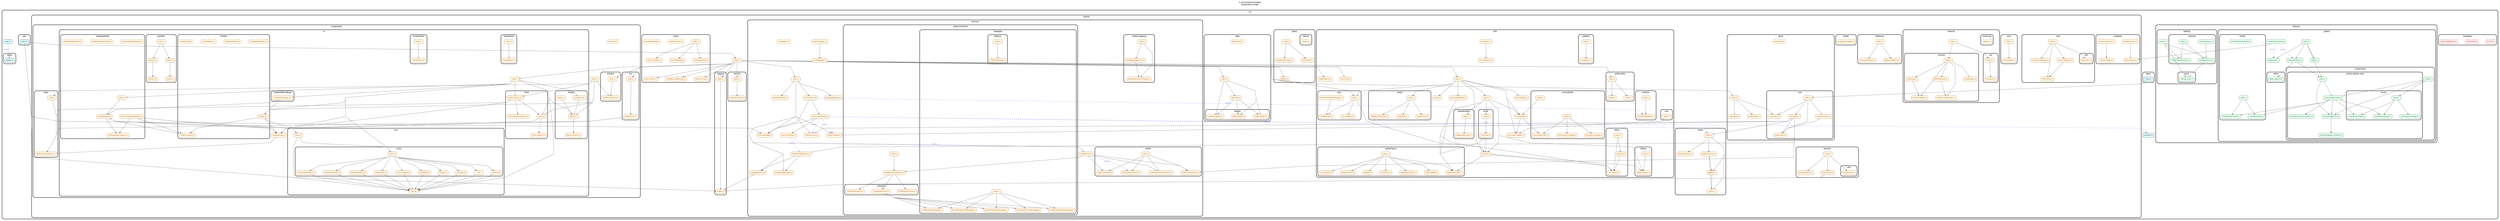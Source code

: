 strict digraph "dependency-cruiser output"{
    rankdir="TB" splines="polyline" overlap="false" nodesep="0.6" ranksep="1.2" fontname="Arial" fontsize="12" style="rounded,bold,filled" fillcolor="#ffffff" compound="true" concentrate="true" newrank="true" bgcolor="white" label="X.com Enhanced Gallery\nDependency Graph\n\n" labelloc="t" labeljust="c"
    node [shape="box" style="rounded,filled" height="0.2" color="#333333" fillcolor="#FAFAFA" fontcolor="#333333" fontname="Arial" fontsize="10" penwidth="1" margin="0.1"]
    edge [arrowhead="normal" arrowsize="0.8" penwidth="1" color="#666666" fontname="Arial" fontsize="8" fontcolor="#333333"]

    subgraph "cluster_src" {label="src" subgraph "cluster_src/bootstrap" {label="bootstrap" "src/bootstrap/env-init.ts" [label=<env-init.ts> tooltip="no-orphans" URL="src/bootstrap/env-init.ts" fillcolor="#FEF2F2" fontcolor="#DC2626" color="#DC2626" style="rounded,filled,dashed" penwidth="1.5"] } }
    subgraph "cluster_src" {label="src" subgraph "cluster_src/bootstrap" {label="bootstrap" "src/bootstrap/event-wiring.ts" [label=<event-wiring.ts> tooltip="no-orphans" URL="src/bootstrap/event-wiring.ts" fillcolor="#FEF2F2" fontcolor="#DC2626" color="#DC2626" style="rounded,filled,dashed" penwidth="1.5"] } }
    subgraph "cluster_src" {label="src" subgraph "cluster_src/bootstrap" {label="bootstrap" "src/bootstrap/feature-registration.ts" [label=<feature-registration.ts> tooltip="no-orphans" URL="src/bootstrap/feature-registration.ts" fillcolor="#FEF2F2" fontcolor="#DC2626" color="#DC2626" style="rounded,filled,dashed" penwidth="1.5"] } }
    subgraph "cluster_src" {label="src" "src/constants.ts" [label=<constants.ts> tooltip="constants.ts" URL="src/constants.ts" fillcolor="#ddfeff"] }
    subgraph "cluster_src" {label="src" subgraph "cluster_src/features" {label="features" subgraph "cluster_src/features/gallery" {label="gallery" "src/features/gallery/GalleryApp.ts" [label=<GalleryApp.ts> tooltip="GalleryApp.ts" URL="src/features/gallery/GalleryApp.ts" fillcolor="#F0FDF4" color="#15803D" fontcolor="#15803D"] } } }
    subgraph "cluster_src" {label="src" subgraph "cluster_src/features" {label="features" subgraph "cluster_src/features/gallery" {label="gallery" "src/features/gallery/GalleryRenderer.ts" [label=<GalleryRenderer.ts> tooltip="GalleryRenderer.ts" URL="src/features/gallery/GalleryRenderer.ts" fillcolor="#F0FDF4" color="#15803D" fontcolor="#15803D"] } } }
    "src/features/gallery/GalleryRenderer.ts" -> "src/features/gallery/components/vertical-gallery-view/index.ts"
    "src/features/gallery/GalleryRenderer.ts" -> "src/features/gallery/styles/gallery-global.css"
    subgraph "cluster_src" {label="src" subgraph "cluster_src/features" {label="features" subgraph "cluster_src/features/gallery" {label="gallery" subgraph "cluster_src/features/gallery/components" {label="components" "src/features/gallery/components/index.ts" [label=<index.ts> tooltip="index.ts" URL="src/features/gallery/components/index.ts" fillcolor="#F0FDF4" color="#15803D" fontcolor="#15803D"] } } } }
    "src/features/gallery/components/index.ts" -> "src/features/gallery/components/vertical-gallery-view/hooks/index.ts" [arrowhead="inv"]
    "src/features/gallery/components/index.ts" -> "src/features/gallery/components/vertical-gallery-view/VerticalGalleryView.tsx" [arrowhead="inv"]
    "src/features/gallery/components/index.ts" -> "src/features/gallery/components/vertical-gallery-view/VerticalGalleryView.tsx" [arrowhead="onormal" penwidth="1.0"]
    "src/features/gallery/components/index.ts" -> "src/features/gallery/components/vertical-gallery-view/VerticalImageItem.tsx" [arrowhead="inv"]
    subgraph "cluster_src" {label="src" subgraph "cluster_src/features" {label="features" subgraph "cluster_src/features/gallery" {label="gallery" subgraph "cluster_src/features/gallery/components" {label="components" subgraph "cluster_src/features/gallery/components/vertical-gallery-view" {label="vertical-gallery-view" "src/features/gallery/components/vertical-gallery-view/VerticalGalleryView.module.css" [label=<VerticalGalleryView.module.css> tooltip="VerticalGalleryView.module.css" URL="src/features/gallery/components/vertical-gallery-view/VerticalGalleryView.module.css" fillcolor="#F0FDF4" color="#15803D" fontcolor="#15803D"] } } } } }
    subgraph "cluster_src" {label="src" subgraph "cluster_src/features" {label="features" subgraph "cluster_src/features/gallery" {label="gallery" subgraph "cluster_src/features/gallery/components" {label="components" subgraph "cluster_src/features/gallery/components/vertical-gallery-view" {label="vertical-gallery-view" "src/features/gallery/components/vertical-gallery-view/VerticalGalleryView.tsx" [label=<VerticalGalleryView.tsx> tooltip="VerticalGalleryView.tsx" URL="src/features/gallery/components/vertical-gallery-view/VerticalGalleryView.tsx" fillcolor="#F0FDF4" color="#15803D" fontcolor="#15803D"] } } } } }
    "src/features/gallery/components/vertical-gallery-view/VerticalGalleryView.tsx" -> "src/features/gallery/hooks/useGalleryItemScroll.ts"
    "src/features/gallery/components/vertical-gallery-view/VerticalGalleryView.tsx" -> "src/features/gallery/hooks/useGalleryScroll.ts"
    "src/features/gallery/components/vertical-gallery-view/VerticalGalleryView.tsx" -> "src/features/gallery/components/vertical-gallery-view/hooks/useGalleryCleanup.ts"
    "src/features/gallery/components/vertical-gallery-view/VerticalGalleryView.tsx" -> "src/features/gallery/components/vertical-gallery-view/hooks/useGalleryKeyboard.ts"
    "src/features/gallery/components/vertical-gallery-view/VerticalGalleryView.tsx" -> "src/features/gallery/components/vertical-gallery-view/VerticalGalleryView.module.css"
    "src/features/gallery/components/vertical-gallery-view/VerticalGalleryView.tsx" -> "src/features/gallery/components/vertical-gallery-view/VerticalImageItem.tsx"
    subgraph "cluster_src" {label="src" subgraph "cluster_src/features" {label="features" subgraph "cluster_src/features/gallery" {label="gallery" subgraph "cluster_src/features/gallery/components" {label="components" subgraph "cluster_src/features/gallery/components/vertical-gallery-view" {label="vertical-gallery-view" "src/features/gallery/components/vertical-gallery-view/VerticalImageItem.module.css" [label=<VerticalImageItem.module.css> tooltip="VerticalImageItem.module.css" URL="src/features/gallery/components/vertical-gallery-view/VerticalImageItem.module.css" fillcolor="#F0FDF4" color="#15803D" fontcolor="#15803D"] } } } } }
    subgraph "cluster_src" {label="src" subgraph "cluster_src/features" {label="features" subgraph "cluster_src/features/gallery" {label="gallery" subgraph "cluster_src/features/gallery/components" {label="components" subgraph "cluster_src/features/gallery/components/vertical-gallery-view" {label="vertical-gallery-view" "src/features/gallery/components/vertical-gallery-view/VerticalImageItem.tsx" [label=<VerticalImageItem.tsx> tooltip="VerticalImageItem.tsx" URL="src/features/gallery/components/vertical-gallery-view/VerticalImageItem.tsx" fillcolor="#F0FDF4" color="#15803D" fontcolor="#15803D"] } } } } }
    "src/features/gallery/components/vertical-gallery-view/VerticalImageItem.tsx" -> "src/features/gallery/components/vertical-gallery-view/VerticalImageItem.module.css"
    subgraph "cluster_src" {label="src" subgraph "cluster_src/features" {label="features" subgraph "cluster_src/features/gallery" {label="gallery" subgraph "cluster_src/features/gallery/components" {label="components" subgraph "cluster_src/features/gallery/components/vertical-gallery-view" {label="vertical-gallery-view" subgraph "cluster_src/features/gallery/components/vertical-gallery-view/hooks" {label="hooks" "src/features/gallery/components/vertical-gallery-view/hooks/index.ts" [label=<index.ts> tooltip="index.ts" URL="src/features/gallery/components/vertical-gallery-view/hooks/index.ts" fillcolor="#F0FDF4" color="#15803D" fontcolor="#15803D"] } } } } } }
    "src/features/gallery/components/vertical-gallery-view/hooks/index.ts" -> "src/features/gallery/components/vertical-gallery-view/hooks/useGalleryCleanup.ts" [arrowhead="inv"]
    "src/features/gallery/components/vertical-gallery-view/hooks/index.ts" -> "src/features/gallery/components/vertical-gallery-view/hooks/useGalleryKeyboard.ts" [arrowhead="inv"]
    "src/features/gallery/components/vertical-gallery-view/hooks/index.ts" -> "src/features/gallery/components/vertical-gallery-view/hooks/useProgressiveImage.ts" [arrowhead="inv"]
    subgraph "cluster_src" {label="src" subgraph "cluster_src/features" {label="features" subgraph "cluster_src/features/gallery" {label="gallery" subgraph "cluster_src/features/gallery/components" {label="components" subgraph "cluster_src/features/gallery/components/vertical-gallery-view" {label="vertical-gallery-view" subgraph "cluster_src/features/gallery/components/vertical-gallery-view/hooks" {label="hooks" "src/features/gallery/components/vertical-gallery-view/hooks/useGalleryCleanup.ts" [label=<useGalleryCleanup.ts> tooltip="useGalleryCleanup.ts" URL="src/features/gallery/components/vertical-gallery-view/hooks/useGalleryCleanup.ts" fillcolor="#F0FDF4" color="#15803D" fontcolor="#15803D"] } } } } } }
    subgraph "cluster_src" {label="src" subgraph "cluster_src/features" {label="features" subgraph "cluster_src/features/gallery" {label="gallery" subgraph "cluster_src/features/gallery/components" {label="components" subgraph "cluster_src/features/gallery/components/vertical-gallery-view" {label="vertical-gallery-view" subgraph "cluster_src/features/gallery/components/vertical-gallery-view/hooks" {label="hooks" "src/features/gallery/components/vertical-gallery-view/hooks/useGalleryKeyboard.ts" [label=<useGalleryKeyboard.ts> tooltip="useGalleryKeyboard.ts" URL="src/features/gallery/components/vertical-gallery-view/hooks/useGalleryKeyboard.ts" fillcolor="#F0FDF4" color="#15803D" fontcolor="#15803D"] } } } } } }
    subgraph "cluster_src" {label="src" subgraph "cluster_src/features" {label="features" subgraph "cluster_src/features/gallery" {label="gallery" subgraph "cluster_src/features/gallery/components" {label="components" subgraph "cluster_src/features/gallery/components/vertical-gallery-view" {label="vertical-gallery-view" subgraph "cluster_src/features/gallery/components/vertical-gallery-view/hooks" {label="hooks" "src/features/gallery/components/vertical-gallery-view/hooks/useProgressiveImage.ts" [label=<useProgressiveImage.ts> tooltip="useProgressiveImage.ts" URL="src/features/gallery/components/vertical-gallery-view/hooks/useProgressiveImage.ts" fillcolor="#F0FDF4" color="#15803D" fontcolor="#15803D"] } } } } } }
    subgraph "cluster_src" {label="src" subgraph "cluster_src/features" {label="features" subgraph "cluster_src/features/gallery" {label="gallery" subgraph "cluster_src/features/gallery/components" {label="components" subgraph "cluster_src/features/gallery/components/vertical-gallery-view" {label="vertical-gallery-view" "src/features/gallery/components/vertical-gallery-view/index.ts" [label=<index.ts> tooltip="index.ts" URL="src/features/gallery/components/vertical-gallery-view/index.ts" fillcolor="#F0FDF4" color="#15803D" fontcolor="#15803D"] } } } } }
    "src/features/gallery/components/vertical-gallery-view/index.ts" -> "src/features/gallery/components/vertical-gallery-view/VerticalGalleryView.tsx" [arrowhead="inv"]
    "src/features/gallery/components/vertical-gallery-view/index.ts" -> "src/features/gallery/components/vertical-gallery-view/VerticalGalleryView.tsx" [arrowhead="onormal" penwidth="1.0"]
    "src/features/gallery/components/vertical-gallery-view/index.ts" -> "src/features/gallery/components/vertical-gallery-view/VerticalImageItem.tsx" [arrowhead="inv"]
    subgraph "cluster_src" {label="src" subgraph "cluster_src/features" {label="features" subgraph "cluster_src/features/gallery" {label="gallery" "src/features/gallery/createAppContainer.ts" [label=<createAppContainer.ts> tooltip="createAppContainer.ts" URL="src/features/gallery/createAppContainer.ts" fillcolor="#F0FDF4" color="#15803D" fontcolor="#15803D"] } } }
    "src/features/gallery/createAppContainer.ts" -> "src/shared/container/AppContainer.ts" [arrowhead="onormal" penwidth="1.0"]
    "src/features/gallery/createAppContainer.ts" -> "src/features/gallery/GalleryApp.ts" [style="dashed" color="#6366F1" xlabel="dynamic" fontcolor="#6366F1"]
    "src/features/gallery/createAppContainer.ts" -> "src/features/gallery/GalleryRenderer.ts" [style="dashed" color="#6366F1" xlabel="dynamic" fontcolor="#6366F1"]
    subgraph "cluster_src" {label="src" subgraph "cluster_src/features" {label="features" subgraph "cluster_src/features/gallery" {label="gallery" subgraph "cluster_src/features/gallery/hooks" {label="hooks" "src/features/gallery/hooks/index.ts" [label=<index.ts> tooltip="index.ts" URL="src/features/gallery/hooks/index.ts" fillcolor="#F0FDF4" color="#15803D" fontcolor="#15803D"] } } } }
    "src/features/gallery/hooks/index.ts" -> "src/features/gallery/hooks/useGalleryItemScroll.ts" [arrowhead="inv"]
    "src/features/gallery/hooks/index.ts" -> "src/features/gallery/hooks/useGalleryScroll.ts" [arrowhead="inv"]
    subgraph "cluster_src" {label="src" subgraph "cluster_src/features" {label="features" subgraph "cluster_src/features/gallery" {label="gallery" subgraph "cluster_src/features/gallery/hooks" {label="hooks" "src/features/gallery/hooks/useGalleryItemScroll.ts" [label=<useGalleryItemScroll.ts> tooltip="useGalleryItemScroll.ts" URL="src/features/gallery/hooks/useGalleryItemScroll.ts" fillcolor="#F0FDF4" color="#15803D" fontcolor="#15803D"] } } } }
    subgraph "cluster_src" {label="src" subgraph "cluster_src/features" {label="features" subgraph "cluster_src/features/gallery" {label="gallery" subgraph "cluster_src/features/gallery/hooks" {label="hooks" "src/features/gallery/hooks/useGalleryScroll.ts" [label=<useGalleryScroll.ts> tooltip="useGalleryScroll.ts" URL="src/features/gallery/hooks/useGalleryScroll.ts" fillcolor="#F0FDF4" color="#15803D" fontcolor="#15803D"] } } } }
    subgraph "cluster_src" {label="src" subgraph "cluster_src/features" {label="features" subgraph "cluster_src/features/gallery" {label="gallery" subgraph "cluster_src/features/gallery/hooks" {label="hooks" "src/features/gallery/hooks/useToolbarPositionBased.ts" [label=<useToolbarPositionBased.ts> tooltip="useToolbarPositionBased.ts" URL="src/features/gallery/hooks/useToolbarPositionBased.ts" fillcolor="#F0FDF4" color="#15803D" fontcolor="#15803D" style="rounded,filled,dashed" penwidth="1.5"] } } } }
    subgraph "cluster_src" {label="src" subgraph "cluster_src/features" {label="features" subgraph "cluster_src/features/gallery" {label="gallery" "src/features/gallery/index.ts" [label=<index.ts> tooltip="index.ts" URL="src/features/gallery/index.ts" fillcolor="#F0FDF4" color="#15803D" fontcolor="#15803D"] } } }
    "src/features/gallery/index.ts" -> "src/features/gallery/components/vertical-gallery-view/index.ts" [arrowhead="inv"]
    "src/features/gallery/index.ts" -> "src/features/gallery/GalleryApp.ts" [arrowhead="inv"]
    "src/features/gallery/index.ts" -> "src/features/gallery/GalleryApp.ts" [arrowhead="onormal" penwidth="1.0"]
    "src/features/gallery/index.ts" -> "src/features/gallery/GalleryRenderer.ts" [arrowhead="inv"]
    "src/features/gallery/index.ts" -> "src/features/gallery/types.ts" [arrowhead="inv"]
    subgraph "cluster_src" {label="src" subgraph "cluster_src/features" {label="features" subgraph "cluster_src/features/gallery" {label="gallery" subgraph "cluster_src/features/gallery/styles" {label="styles" "src/features/gallery/styles/gallery-global.css" [label=<gallery-global.css> tooltip="gallery-global.css" URL="src/features/gallery/styles/gallery-global.css" fillcolor="#F0FDF4" color="#15803D" fontcolor="#15803D"] } } } }
    subgraph "cluster_src" {label="src" subgraph "cluster_src/features" {label="features" subgraph "cluster_src/features/gallery" {label="gallery" "src/features/gallery/types.ts" [label=<types.ts> tooltip="types.ts" URL="src/features/gallery/types.ts" fillcolor="#F0FDF4" color="#15803D" fontcolor="#15803D"] } } }
    subgraph "cluster_src" {label="src" subgraph "cluster_src/features" {label="features" subgraph "cluster_src/features/settings" {label="settings" "src/features/settings/index.ts" [label=<index.ts> tooltip="index.ts" URL="src/features/settings/index.ts" fillcolor="#F0FDF4" color="#15803D" fontcolor="#15803D"] } } }
    "src/features/settings/index.ts" -> "src/features/settings/services/SettingsService.ts" [arrowhead="inv"]
    "src/features/settings/index.ts" -> "src/features/settings/services/TwitterTokenExtractor.ts" [arrowhead="inv"]
    "src/features/settings/index.ts" -> "src/features/settings/types/settings.types.ts" [arrowhead="inv"]
    subgraph "cluster_src" {label="src" subgraph "cluster_src/features" {label="features" subgraph "cluster_src/features/settings" {label="settings" subgraph "cluster_src/features/settings/services" {label="services" "src/features/settings/services/SettingsService.ts" [label=<SettingsService.ts> tooltip="SettingsService.ts" URL="src/features/settings/services/SettingsService.ts" fillcolor="#F0FDF4" color="#15803D" fontcolor="#15803D"] } } } }
    "src/features/settings/services/SettingsService.ts" -> "src/features/settings/types/settings.types.ts"
    "src/features/settings/services/SettingsService.ts" -> "src/features/settings/types/settings.types.ts" [arrowhead="onormal" penwidth="1.0"]
    subgraph "cluster_src" {label="src" subgraph "cluster_src/features" {label="features" subgraph "cluster_src/features/settings" {label="settings" subgraph "cluster_src/features/settings/services" {label="services" "src/features/settings/services/TwitterTokenExtractor.ts" [label=<TwitterTokenExtractor.ts> tooltip="TwitterTokenExtractor.ts" URL="src/features/settings/services/TwitterTokenExtractor.ts" fillcolor="#F0FDF4" color="#15803D" fontcolor="#15803D"] } } } }
    subgraph "cluster_src" {label="src" subgraph "cluster_src/features" {label="features" subgraph "cluster_src/features/settings" {label="settings" subgraph "cluster_src/features/settings/services" {label="services" "src/features/settings/services/index.ts" [label=<index.ts> tooltip="index.ts" URL="src/features/settings/services/index.ts" fillcolor="#F0FDF4" color="#15803D" fontcolor="#15803D"] } } } }
    "src/features/settings/services/index.ts" -> "src/features/settings/services/SettingsService.ts" [arrowhead="inv"]
    "src/features/settings/services/index.ts" -> "src/features/settings/services/TwitterTokenExtractor.ts" [arrowhead="inv"]
    "src/features/settings/services/index.ts" -> "src/features/settings/services/TwitterTokenExtractor.ts" [arrowhead="onormal" penwidth="1.0"]
    subgraph "cluster_src" {label="src" subgraph "cluster_src/features" {label="features" subgraph "cluster_src/features/settings" {label="settings" subgraph "cluster_src/features/settings/services" {label="services" "src/features/settings/services/settings-factory.ts" [label=<settings-factory.ts> tooltip="settings-factory.ts" URL="src/features/settings/services/settings-factory.ts" fillcolor="#F0FDF4" color="#15803D" fontcolor="#15803D"] } } } }
    "src/features/settings/services/settings-factory.ts" -> "src/features/settings/services/SettingsService.ts"
    subgraph "cluster_src" {label="src" subgraph "cluster_src/features" {label="features" subgraph "cluster_src/features/settings" {label="settings" subgraph "cluster_src/features/settings/types" {label="types" "src/features/settings/types/settings.types.ts" [label=<settings.types.ts> tooltip="settings.types.ts" URL="src/features/settings/types/settings.types.ts" fillcolor="#F0FDF4" color="#15803D" fontcolor="#15803D"] } } } }
    subgraph "cluster_src" {label="src" "src/main.ts" [label=<main.ts> tooltip="main.ts" URL="src/main.ts" fillcolor="#ddfeff"] }
    "src/main.ts" -> "src/styles/globals.ts" [style="dashed" color="#6366F1" xlabel="dynamic" fontcolor="#6366F1"]
    subgraph "cluster_src" {label="src" subgraph "cluster_src/shared" {label="shared" subgraph "cluster_src/shared/browser" {label="browser" "src/shared/browser/BrowserService.ts" [label=<BrowserService.ts> tooltip="BrowserService.ts" URL="src/shared/browser/BrowserService.ts" fillcolor="#FFFBEB" color="#B45309" fontcolor="#B45309"] } } }
    subgraph "cluster_src" {label="src" subgraph "cluster_src/shared" {label="shared" subgraph "cluster_src/shared/browser" {label="browser" "src/shared/browser/BrowserUtils.ts" [label=<BrowserUtils.ts> tooltip="BrowserUtils.ts" URL="src/shared/browser/BrowserUtils.ts" fillcolor="#FFFBEB" color="#B45309" fontcolor="#B45309"] } } }
    "src/shared/browser/BrowserUtils.ts" -> "src/shared/logging/logger.ts"
    subgraph "cluster_src" {label="src" subgraph "cluster_src/shared" {label="shared" subgraph "cluster_src/shared/browser" {label="browser" "src/shared/browser/index.ts" [label=<index.ts> tooltip="index.ts" URL="src/shared/browser/index.ts" fillcolor="#FFFBEB" color="#B45309" fontcolor="#B45309"] } } }
    "src/shared/browser/index.ts" -> "src/shared/browser/BrowserService.ts" [arrowhead="inv"]
    "src/shared/browser/index.ts" -> "src/shared/browser/BrowserUtils.ts" [arrowhead="inv"]
    "src/shared/browser/index.ts" -> "src/shared/browser/utils/browser-utils.ts" [arrowhead="inv"]
    subgraph "cluster_src" {label="src" subgraph "cluster_src/shared" {label="shared" subgraph "cluster_src/shared/browser" {label="browser" subgraph "cluster_src/shared/browser/utils" {label="utils" "src/shared/browser/utils/browser-utils.ts" [label=<browser-utils.ts> tooltip="browser-utils.ts" URL="src/shared/browser/utils/browser-utils.ts" fillcolor="#FFFBEB" color="#B45309" fontcolor="#B45309"] } } } }
    subgraph "cluster_src" {label="src" subgraph "cluster_src/shared" {label="shared" subgraph "cluster_src/shared/components" {label="components" "src/shared/components/LazyIcon.tsx" [label=<LazyIcon.tsx> tooltip="LazyIcon.tsx" URL="src/shared/components/LazyIcon.tsx" fillcolor="#FFFBEB" color="#B45309" fontcolor="#B45309" style="rounded,filled,dashed" penwidth="1.5"] } } }
    subgraph "cluster_src" {label="src" subgraph "cluster_src/shared" {label="shared" subgraph "cluster_src/shared/components" {label="components" subgraph "cluster_src/shared/components/base" {label="base" "src/shared/components/base/BaseComponentProps.ts" [label=<BaseComponentProps.ts> tooltip="BaseComponentProps.ts" URL="src/shared/components/base/BaseComponentProps.ts" fillcolor="#FFFBEB" color="#B45309" fontcolor="#B45309"] } } } }
    subgraph "cluster_src" {label="src" subgraph "cluster_src/shared" {label="shared" subgraph "cluster_src/shared/components" {label="components" subgraph "cluster_src/shared/components/base" {label="base" "src/shared/components/base/index.ts" [label=<index.ts> tooltip="index.ts" URL="src/shared/components/base/index.ts" fillcolor="#FFFBEB" color="#B45309" fontcolor="#B45309"] } } } }
    "src/shared/components/base/index.ts" -> "src/shared/components/base/BaseComponentProps.ts" [arrowhead="inv"]
    subgraph "cluster_src" {label="src" subgraph "cluster_src/shared" {label="shared" subgraph "cluster_src/shared/components" {label="components" subgraph "cluster_src/shared/components/hoc" {label="hoc" "src/shared/components/hoc/GalleryHOC.tsx" [label=<GalleryHOC.tsx> tooltip="GalleryHOC.tsx" URL="src/shared/components/hoc/GalleryHOC.tsx" fillcolor="#FFFBEB" color="#B45309" fontcolor="#B45309"] } } } }
    "src/shared/components/hoc/GalleryHOC.tsx" -> "src/shared/components/base/BaseComponentProps.ts" [arrowhead="onormal" penwidth="1.0"]
    "src/shared/components/hoc/GalleryHOC.tsx" -> "src/shared/components/ui/StandardProps.ts"
    subgraph "cluster_src" {label="src" subgraph "cluster_src/shared" {label="shared" subgraph "cluster_src/shared/components" {label="components" subgraph "cluster_src/shared/components/hoc" {label="hoc" "src/shared/components/hoc/index.ts" [label=<index.ts> tooltip="index.ts" URL="src/shared/components/hoc/index.ts" fillcolor="#FFFBEB" color="#B45309" fontcolor="#B45309"] } } } }
    "src/shared/components/hoc/index.ts" -> "src/shared/components/hoc/GalleryHOC.tsx" [arrowhead="inv"]
    subgraph "cluster_src" {label="src" subgraph "cluster_src/shared" {label="shared" subgraph "cluster_src/shared/components" {label="components" "src/shared/components/index.ts" [label=<index.ts> tooltip="index.ts" URL="src/shared/components/index.ts" fillcolor="#FFFBEB" color="#B45309" fontcolor="#B45309"] } } }
    "src/shared/components/index.ts" -> "src/shared/components/base/index.ts" [arrowhead="inv"]
    "src/shared/components/index.ts" -> "src/shared/components/isolation/GalleryContainer.tsx" [arrowhead="inv"]
    "src/shared/components/index.ts" -> "src/shared/components/isolation/GalleryContainer.tsx" [arrowhead="onormal" penwidth="1.0"]
    "src/shared/components/index.ts" -> "src/shared/components/ui/Button/Button.tsx" [arrowhead="inv"]
    "src/shared/components/index.ts" -> "src/shared/components/ui/Button/Button.tsx" [arrowhead="onormal" penwidth="1.0"]
    "src/shared/components/index.ts" -> "src/shared/components/ui/Toast/Toast.tsx" [arrowhead="inv"]
    "src/shared/components/index.ts" -> "src/shared/components/ui/Toast/Toast.tsx" [arrowhead="onormal" penwidth="1.0"]
    "src/shared/components/index.ts" -> "src/shared/components/ui/Toast/ToastContainer.tsx" [arrowhead="inv"]
    "src/shared/components/index.ts" -> "src/shared/components/ui/Toolbar/Toolbar.tsx" [arrowhead="inv"]
    "src/shared/components/index.ts" -> "src/shared/components/ui/Toolbar/Toolbar.tsx" [arrowhead="onormal" penwidth="1.0"]
    subgraph "cluster_src" {label="src" subgraph "cluster_src/shared" {label="shared" subgraph "cluster_src/shared/components" {label="components" subgraph "cluster_src/shared/components/isolation" {label="isolation" "src/shared/components/isolation/GalleryContainer.tsx" [label=<GalleryContainer.tsx> tooltip="GalleryContainer.tsx" URL="src/shared/components/isolation/GalleryContainer.tsx" fillcolor="#FFFBEB" color="#B45309" fontcolor="#B45309"] } } } }
    subgraph "cluster_src" {label="src" subgraph "cluster_src/shared" {label="shared" subgraph "cluster_src/shared/components" {label="components" subgraph "cluster_src/shared/components/isolation" {label="isolation" "src/shared/components/isolation/index.ts" [label=<index.ts> tooltip="index.ts" URL="src/shared/components/isolation/index.ts" fillcolor="#FFFBEB" color="#B45309" fontcolor="#B45309"] } } } }
    "src/shared/components/isolation/index.ts" -> "src/shared/components/isolation/GalleryContainer.tsx" [arrowhead="inv"]
    subgraph "cluster_src" {label="src" subgraph "cluster_src/shared" {label="shared" subgraph "cluster_src/shared/components" {label="components" subgraph "cluster_src/shared/components/ui" {label="ui" subgraph "cluster_src/shared/components/ui/Button" {label="Button" "src/shared/components/ui/Button/Button.module.css" [label=<Button.module.css> tooltip="Button.module.css" URL="src/shared/components/ui/Button/Button.module.css" fillcolor="#FFFBEB" color="#B45309" fontcolor="#B45309"] } } } } }
    subgraph "cluster_src" {label="src" subgraph "cluster_src/shared" {label="shared" subgraph "cluster_src/shared/components" {label="components" subgraph "cluster_src/shared/components/ui" {label="ui" subgraph "cluster_src/shared/components/ui/Button" {label="Button" "src/shared/components/ui/Button/Button.tsx" [label=<Button.tsx> tooltip="Button.tsx" URL="src/shared/components/ui/Button/Button.tsx" fillcolor="#FFFBEB" color="#B45309" fontcolor="#B45309"] } } } } }
    "src/shared/components/ui/Button/Button.tsx" -> "src/shared/components/ui/Button/Button.module.css"
    subgraph "cluster_src" {label="src" subgraph "cluster_src/shared" {label="shared" subgraph "cluster_src/shared/components" {label="components" subgraph "cluster_src/shared/components/ui" {label="ui" subgraph "cluster_src/shared/components/ui/Button" {label="Button" "src/shared/components/ui/Button/IconButton.tsx" [label=<IconButton.tsx> tooltip="IconButton.tsx" URL="src/shared/components/ui/Button/IconButton.tsx" fillcolor="#FFFBEB" color="#B45309" fontcolor="#B45309"] } } } } }
    "src/shared/components/ui/Button/IconButton.tsx" -> "src/shared/components/ui/Button/Button.tsx"
    "src/shared/components/ui/Button/IconButton.tsx" -> "src/shared/components/ui/Button/Button.tsx" [arrowhead="onormal" penwidth="1.0"]
    subgraph "cluster_src" {label="src" subgraph "cluster_src/shared" {label="shared" subgraph "cluster_src/shared/components" {label="components" subgraph "cluster_src/shared/components/ui" {label="ui" subgraph "cluster_src/shared/components/ui/Button" {label="Button" "src/shared/components/ui/Button/index.ts" [label=<index.ts> tooltip="index.ts" URL="src/shared/components/ui/Button/index.ts" fillcolor="#FFFBEB" color="#B45309" fontcolor="#B45309"] } } } } }
    "src/shared/components/ui/Button/index.ts" -> "src/shared/components/ui/Button/Button.tsx" [arrowhead="inv"]
    subgraph "cluster_src" {label="src" subgraph "cluster_src/shared" {label="shared" subgraph "cluster_src/shared/components" {label="components" subgraph "cluster_src/shared/components/ui" {label="ui" subgraph "cluster_src/shared/components/ui/Icon" {label="Icon" "src/shared/components/ui/Icon/Icon.tsx" [label=<Icon.tsx> tooltip="Icon.tsx" URL="src/shared/components/ui/Icon/Icon.tsx" fillcolor="#FFFBEB" color="#B45309" fontcolor="#B45309"] } } } } }
    subgraph "cluster_src" {label="src" subgraph "cluster_src/shared" {label="shared" subgraph "cluster_src/shared/components" {label="components" subgraph "cluster_src/shared/components/ui" {label="ui" subgraph "cluster_src/shared/components/ui/Icon" {label="Icon" subgraph "cluster_src/shared/components/ui/Icon/icons" {label="icons" "src/shared/components/ui/Icon/icons/ArrowAutofitHeight.tsx" [label=<ArrowAutofitHeight.tsx> tooltip="ArrowAutofitHeight.tsx" URL="src/shared/components/ui/Icon/icons/ArrowAutofitHeight.tsx" fillcolor="#FFFBEB" color="#B45309" fontcolor="#B45309"] } } } } } }
    "src/shared/components/ui/Icon/icons/ArrowAutofitHeight.tsx" -> "src/shared/components/ui/Icon/Icon.tsx"
    subgraph "cluster_src" {label="src" subgraph "cluster_src/shared" {label="shared" subgraph "cluster_src/shared/components" {label="components" subgraph "cluster_src/shared/components/ui" {label="ui" subgraph "cluster_src/shared/components/ui/Icon" {label="Icon" subgraph "cluster_src/shared/components/ui/Icon/icons" {label="icons" "src/shared/components/ui/Icon/icons/ArrowAutofitWidth.tsx" [label=<ArrowAutofitWidth.tsx> tooltip="ArrowAutofitWidth.tsx" URL="src/shared/components/ui/Icon/icons/ArrowAutofitWidth.tsx" fillcolor="#FFFBEB" color="#B45309" fontcolor="#B45309"] } } } } } }
    "src/shared/components/ui/Icon/icons/ArrowAutofitWidth.tsx" -> "src/shared/components/ui/Icon/Icon.tsx"
    subgraph "cluster_src" {label="src" subgraph "cluster_src/shared" {label="shared" subgraph "cluster_src/shared/components" {label="components" subgraph "cluster_src/shared/components/ui" {label="ui" subgraph "cluster_src/shared/components/ui/Icon" {label="Icon" subgraph "cluster_src/shared/components/ui/Icon/icons" {label="icons" "src/shared/components/ui/Icon/icons/ArrowsMaximize.tsx" [label=<ArrowsMaximize.tsx> tooltip="ArrowsMaximize.tsx" URL="src/shared/components/ui/Icon/icons/ArrowsMaximize.tsx" fillcolor="#FFFBEB" color="#B45309" fontcolor="#B45309"] } } } } } }
    "src/shared/components/ui/Icon/icons/ArrowsMaximize.tsx" -> "src/shared/components/ui/Icon/Icon.tsx"
    subgraph "cluster_src" {label="src" subgraph "cluster_src/shared" {label="shared" subgraph "cluster_src/shared/components" {label="components" subgraph "cluster_src/shared/components/ui" {label="ui" subgraph "cluster_src/shared/components/ui/Icon" {label="Icon" subgraph "cluster_src/shared/components/ui/Icon/icons" {label="icons" "src/shared/components/ui/Icon/icons/ChevronLeft.tsx" [label=<ChevronLeft.tsx> tooltip="ChevronLeft.tsx" URL="src/shared/components/ui/Icon/icons/ChevronLeft.tsx" fillcolor="#FFFBEB" color="#B45309" fontcolor="#B45309"] } } } } } }
    "src/shared/components/ui/Icon/icons/ChevronLeft.tsx" -> "src/shared/components/ui/Icon/Icon.tsx"
    subgraph "cluster_src" {label="src" subgraph "cluster_src/shared" {label="shared" subgraph "cluster_src/shared/components" {label="components" subgraph "cluster_src/shared/components/ui" {label="ui" subgraph "cluster_src/shared/components/ui/Icon" {label="Icon" subgraph "cluster_src/shared/components/ui/Icon/icons" {label="icons" "src/shared/components/ui/Icon/icons/ChevronRight.tsx" [label=<ChevronRight.tsx> tooltip="ChevronRight.tsx" URL="src/shared/components/ui/Icon/icons/ChevronRight.tsx" fillcolor="#FFFBEB" color="#B45309" fontcolor="#B45309"] } } } } } }
    "src/shared/components/ui/Icon/icons/ChevronRight.tsx" -> "src/shared/components/ui/Icon/Icon.tsx"
    subgraph "cluster_src" {label="src" subgraph "cluster_src/shared" {label="shared" subgraph "cluster_src/shared/components" {label="components" subgraph "cluster_src/shared/components/ui" {label="ui" subgraph "cluster_src/shared/components/ui/Icon" {label="Icon" subgraph "cluster_src/shared/components/ui/Icon/icons" {label="icons" "src/shared/components/ui/Icon/icons/Download.tsx" [label=<Download.tsx> tooltip="Download.tsx" URL="src/shared/components/ui/Icon/icons/Download.tsx" fillcolor="#FFFBEB" color="#B45309" fontcolor="#B45309"] } } } } } }
    "src/shared/components/ui/Icon/icons/Download.tsx" -> "src/shared/components/ui/Icon/Icon.tsx"
    subgraph "cluster_src" {label="src" subgraph "cluster_src/shared" {label="shared" subgraph "cluster_src/shared/components" {label="components" subgraph "cluster_src/shared/components/ui" {label="ui" subgraph "cluster_src/shared/components/ui/Icon" {label="Icon" subgraph "cluster_src/shared/components/ui/Icon/icons" {label="icons" "src/shared/components/ui/Icon/icons/FileZip.tsx" [label=<FileZip.tsx> tooltip="FileZip.tsx" URL="src/shared/components/ui/Icon/icons/FileZip.tsx" fillcolor="#FFFBEB" color="#B45309" fontcolor="#B45309"] } } } } } }
    "src/shared/components/ui/Icon/icons/FileZip.tsx" -> "src/shared/components/ui/Icon/Icon.tsx"
    subgraph "cluster_src" {label="src" subgraph "cluster_src/shared" {label="shared" subgraph "cluster_src/shared/components" {label="components" subgraph "cluster_src/shared/components/ui" {label="ui" subgraph "cluster_src/shared/components/ui/Icon" {label="Icon" subgraph "cluster_src/shared/components/ui/Icon/icons" {label="icons" "src/shared/components/ui/Icon/icons/Settings.tsx" [label=<Settings.tsx> tooltip="Settings.tsx" URL="src/shared/components/ui/Icon/icons/Settings.tsx" fillcolor="#FFFBEB" color="#B45309" fontcolor="#B45309"] } } } } } }
    "src/shared/components/ui/Icon/icons/Settings.tsx" -> "src/shared/components/ui/Icon/Icon.tsx"
    subgraph "cluster_src" {label="src" subgraph "cluster_src/shared" {label="shared" subgraph "cluster_src/shared/components" {label="components" subgraph "cluster_src/shared/components/ui" {label="ui" subgraph "cluster_src/shared/components/ui/Icon" {label="Icon" subgraph "cluster_src/shared/components/ui/Icon/icons" {label="icons" "src/shared/components/ui/Icon/icons/X.tsx" [label=<X.tsx> tooltip="X.tsx" URL="src/shared/components/ui/Icon/icons/X.tsx" fillcolor="#FFFBEB" color="#B45309" fontcolor="#B45309"] } } } } } }
    "src/shared/components/ui/Icon/icons/X.tsx" -> "src/shared/components/ui/Icon/Icon.tsx"
    subgraph "cluster_src" {label="src" subgraph "cluster_src/shared" {label="shared" subgraph "cluster_src/shared/components" {label="components" subgraph "cluster_src/shared/components/ui" {label="ui" subgraph "cluster_src/shared/components/ui/Icon" {label="Icon" subgraph "cluster_src/shared/components/ui/Icon/icons" {label="icons" "src/shared/components/ui/Icon/icons/ZoomIn.tsx" [label=<ZoomIn.tsx> tooltip="ZoomIn.tsx" URL="src/shared/components/ui/Icon/icons/ZoomIn.tsx" fillcolor="#FFFBEB" color="#B45309" fontcolor="#B45309"] } } } } } }
    "src/shared/components/ui/Icon/icons/ZoomIn.tsx" -> "src/shared/components/ui/Icon/Icon.tsx"
    subgraph "cluster_src" {label="src" subgraph "cluster_src/shared" {label="shared" subgraph "cluster_src/shared/components" {label="components" subgraph "cluster_src/shared/components/ui" {label="ui" subgraph "cluster_src/shared/components/ui/Icon" {label="Icon" subgraph "cluster_src/shared/components/ui/Icon/icons" {label="icons" "src/shared/components/ui/Icon/icons/index.ts" [label=<index.ts> tooltip="index.ts" URL="src/shared/components/ui/Icon/icons/index.ts" fillcolor="#FFFBEB" color="#B45309" fontcolor="#B45309"] } } } } } }
    "src/shared/components/ui/Icon/icons/index.ts" -> "src/shared/components/ui/Icon/icons/ArrowAutofitHeight.tsx" [arrowhead="inv"]
    "src/shared/components/ui/Icon/icons/index.ts" -> "src/shared/components/ui/Icon/icons/ArrowAutofitWidth.tsx" [arrowhead="inv"]
    "src/shared/components/ui/Icon/icons/index.ts" -> "src/shared/components/ui/Icon/icons/ArrowsMaximize.tsx" [arrowhead="inv"]
    "src/shared/components/ui/Icon/icons/index.ts" -> "src/shared/components/ui/Icon/icons/ChevronLeft.tsx" [arrowhead="inv"]
    "src/shared/components/ui/Icon/icons/index.ts" -> "src/shared/components/ui/Icon/icons/ChevronRight.tsx" [arrowhead="inv"]
    "src/shared/components/ui/Icon/icons/index.ts" -> "src/shared/components/ui/Icon/icons/Download.tsx" [arrowhead="inv"]
    "src/shared/components/ui/Icon/icons/index.ts" -> "src/shared/components/ui/Icon/icons/FileZip.tsx" [arrowhead="inv"]
    "src/shared/components/ui/Icon/icons/index.ts" -> "src/shared/components/ui/Icon/icons/Settings.tsx" [arrowhead="inv"]
    "src/shared/components/ui/Icon/icons/index.ts" -> "src/shared/components/ui/Icon/icons/X.tsx" [arrowhead="inv"]
    "src/shared/components/ui/Icon/icons/index.ts" -> "src/shared/components/ui/Icon/icons/ZoomIn.tsx" [arrowhead="inv"]
    subgraph "cluster_src" {label="src" subgraph "cluster_src/shared" {label="shared" subgraph "cluster_src/shared/components" {label="components" subgraph "cluster_src/shared/components/ui" {label="ui" subgraph "cluster_src/shared/components/ui/Icon" {label="Icon" "src/shared/components/ui/Icon/index.ts" [label=<index.ts> tooltip="index.ts" URL="src/shared/components/ui/Icon/index.ts" fillcolor="#FFFBEB" color="#B45309" fontcolor="#B45309"] } } } } }
    "src/shared/components/ui/Icon/index.ts" -> "src/shared/components/ui/Icon/Icon.tsx" [arrowhead="inv"]
    "src/shared/components/ui/Icon/index.ts" -> "src/shared/components/ui/Icon/Icon.tsx" [arrowhead="onormal" penwidth="1.0"]
    "src/shared/components/ui/Icon/index.ts" -> "src/shared/components/ui/Icon/icons/index.ts" [arrowhead="inv"]
    subgraph "cluster_src" {label="src" subgraph "cluster_src/shared" {label="shared" subgraph "cluster_src/shared/components" {label="components" subgraph "cluster_src/shared/components/ui" {label="ui" subgraph "cluster_src/shared/components/ui/ModalShell" {label="ModalShell" "src/shared/components/ui/ModalShell/ModalShell.tsx" [label=<ModalShell.tsx> tooltip="ModalShell.tsx" URL="src/shared/components/ui/ModalShell/ModalShell.tsx" fillcolor="#FFFBEB" color="#B45309" fontcolor="#B45309"] } } } } }
    subgraph "cluster_src" {label="src" subgraph "cluster_src/shared" {label="shared" subgraph "cluster_src/shared/components" {label="components" subgraph "cluster_src/shared/components/ui" {label="ui" subgraph "cluster_src/shared/components/ui/ModalShell" {label="ModalShell" "src/shared/components/ui/ModalShell/index.ts" [label=<index.ts> tooltip="index.ts" URL="src/shared/components/ui/ModalShell/index.ts" fillcolor="#FFFBEB" color="#B45309" fontcolor="#B45309"] } } } } }
    "src/shared/components/ui/ModalShell/index.ts" -> "src/shared/components/ui/ModalShell/ModalShell.tsx" [arrowhead="inv"]
    "src/shared/components/ui/ModalShell/index.ts" -> "src/shared/components/ui/ModalShell/ModalShell.tsx" [arrowhead="onormal" penwidth="1.0"]
    subgraph "cluster_src" {label="src" subgraph "cluster_src/shared" {label="shared" subgraph "cluster_src/shared/components" {label="components" subgraph "cluster_src/shared/components/ui" {label="ui" subgraph "cluster_src/shared/components/ui/SettingsModal" {label="SettingsModal" "src/shared/components/ui/SettingsModal/EnhancedSettingsModal.tsx" [label=<EnhancedSettingsModal.tsx> tooltip="EnhancedSettingsModal.tsx" URL="src/shared/components/ui/SettingsModal/EnhancedSettingsModal.tsx" fillcolor="#FFFBEB" color="#B45309" fontcolor="#B45309" style="rounded,filled,dashed" penwidth="1.5"] } } } } }
    subgraph "cluster_src" {label="src" subgraph "cluster_src/shared" {label="shared" subgraph "cluster_src/shared/components" {label="components" subgraph "cluster_src/shared/components/ui" {label="ui" subgraph "cluster_src/shared/components/ui/SettingsModal" {label="SettingsModal" "src/shared/components/ui/SettingsModal/HeadlessSettingsModal.tsx" [label=<HeadlessSettingsModal.tsx> tooltip="HeadlessSettingsModal.tsx" URL="src/shared/components/ui/SettingsModal/HeadlessSettingsModal.tsx" fillcolor="#FFFBEB" color="#B45309" fontcolor="#B45309" style="rounded,filled,dashed" penwidth="1.5"] } } } } }
    subgraph "cluster_src" {label="src" subgraph "cluster_src/shared" {label="shared" subgraph "cluster_src/shared/components" {label="components" subgraph "cluster_src/shared/components/ui" {label="ui" subgraph "cluster_src/shared/components/ui/SettingsModal" {label="SettingsModal" "src/shared/components/ui/SettingsModal/RefactoredSettingsModal.tsx" [label=<RefactoredSettingsModal.tsx> tooltip="RefactoredSettingsModal.tsx" URL="src/shared/components/ui/SettingsModal/RefactoredSettingsModal.tsx" fillcolor="#FFFBEB" color="#B45309" fontcolor="#B45309"] } } } } }
    "src/shared/components/ui/SettingsModal/RefactoredSettingsModal.tsx" -> "src/shared/components/ui/Icon/index.ts"
    "src/shared/components/ui/SettingsModal/RefactoredSettingsModal.tsx" -> "src/shared/components/ui/StandardProps.ts"
    "src/shared/components/ui/SettingsModal/RefactoredSettingsModal.tsx" -> "src/shared/components/ui/Toolbar/Toolbar.module.css"
    "src/shared/components/ui/SettingsModal/RefactoredSettingsModal.tsx" -> "src/shared/components/ui/SettingsModal/SettingsModal.module.css"
    subgraph "cluster_src" {label="src" subgraph "cluster_src/shared" {label="shared" subgraph "cluster_src/shared/components" {label="components" subgraph "cluster_src/shared/components/ui" {label="ui" subgraph "cluster_src/shared/components/ui/SettingsModal" {label="SettingsModal" "src/shared/components/ui/SettingsModal/SettingsModal.module.css" [label=<SettingsModal.module.css> tooltip="SettingsModal.module.css" URL="src/shared/components/ui/SettingsModal/SettingsModal.module.css" fillcolor="#FFFBEB" color="#B45309" fontcolor="#B45309"] } } } } }
    subgraph "cluster_src" {label="src" subgraph "cluster_src/shared" {label="shared" subgraph "cluster_src/shared/components" {label="components" subgraph "cluster_src/shared/components/ui" {label="ui" subgraph "cluster_src/shared/components/ui/SettingsModal" {label="SettingsModal" "src/shared/components/ui/SettingsModal/SettingsModal.tsx" [label=<SettingsModal.tsx> tooltip="SettingsModal.tsx" URL="src/shared/components/ui/SettingsModal/SettingsModal.tsx" fillcolor="#FFFBEB" color="#B45309" fontcolor="#B45309"] } } } } }
    "src/shared/components/ui/SettingsModal/SettingsModal.tsx" -> "src/shared/components/ui/Icon/index.ts"
    "src/shared/components/ui/SettingsModal/SettingsModal.tsx" -> "src/shared/components/ui/StandardProps.ts"
    "src/shared/components/ui/SettingsModal/SettingsModal.tsx" -> "src/shared/components/ui/Toolbar/Toolbar.module.css"
    "src/shared/components/ui/SettingsModal/SettingsModal.tsx" -> "src/shared/components/ui/SettingsModal/SettingsModal.module.css"
    subgraph "cluster_src" {label="src" subgraph "cluster_src/shared" {label="shared" subgraph "cluster_src/shared/components" {label="components" subgraph "cluster_src/shared/components/ui" {label="ui" subgraph "cluster_src/shared/components/ui/SettingsModal" {label="SettingsModal" "src/shared/components/ui/SettingsModal/UnifiedSettingsModal.tsx" [label=<UnifiedSettingsModal.tsx> tooltip="UnifiedSettingsModal.tsx" URL="src/shared/components/ui/SettingsModal/UnifiedSettingsModal.tsx" fillcolor="#FFFBEB" color="#B45309" fontcolor="#B45309" style="rounded,filled,dashed" penwidth="1.5"] } } } } }
    subgraph "cluster_src" {label="src" subgraph "cluster_src/shared" {label="shared" subgraph "cluster_src/shared/components" {label="components" subgraph "cluster_src/shared/components/ui" {label="ui" subgraph "cluster_src/shared/components/ui/SettingsModal" {label="SettingsModal" "src/shared/components/ui/SettingsModal/index.ts" [label=<index.ts> tooltip="index.ts" URL="src/shared/components/ui/SettingsModal/index.ts" fillcolor="#FFFBEB" color="#B45309" fontcolor="#B45309"] } } } } }
    "src/shared/components/ui/SettingsModal/index.ts" -> "src/shared/components/ui/SettingsModal/SettingsModal.tsx" [arrowhead="inv"]
    "src/shared/components/ui/SettingsModal/index.ts" -> "src/shared/components/ui/SettingsModal/SettingsModal.tsx" [arrowhead="onormal" penwidth="1.0"]
    subgraph "cluster_src" {label="src" subgraph "cluster_src/shared" {label="shared" subgraph "cluster_src/shared/components" {label="components" subgraph "cluster_src/shared/components/ui" {label="ui" "src/shared/components/ui/StandardProps.ts" [label=<StandardProps.ts> tooltip="StandardProps.ts" URL="src/shared/components/ui/StandardProps.ts" fillcolor="#FFFBEB" color="#B45309" fontcolor="#B45309"] } } } }
    "src/shared/components/ui/StandardProps.ts" -> "src/shared/components/base/BaseComponentProps.ts" [arrowhead="onormal" penwidth="1.0"]
    subgraph "cluster_src" {label="src" subgraph "cluster_src/shared" {label="shared" subgraph "cluster_src/shared/components" {label="components" subgraph "cluster_src/shared/components/ui" {label="ui" subgraph "cluster_src/shared/components/ui/Toast" {label="Toast" "src/shared/components/ui/Toast/Toast.module.css" [label=<Toast.module.css> tooltip="Toast.module.css" URL="src/shared/components/ui/Toast/Toast.module.css" fillcolor="#FFFBEB" color="#B45309" fontcolor="#B45309"] } } } } }
    subgraph "cluster_src" {label="src" subgraph "cluster_src/shared" {label="shared" subgraph "cluster_src/shared/components" {label="components" subgraph "cluster_src/shared/components/ui" {label="ui" subgraph "cluster_src/shared/components/ui/Toast" {label="Toast" "src/shared/components/ui/Toast/Toast.tsx" [label=<Toast.tsx> tooltip="Toast.tsx" URL="src/shared/components/ui/Toast/Toast.tsx" fillcolor="#FFFBEB" color="#B45309" fontcolor="#B45309"] } } } } }
    "src/shared/components/ui/Toast/Toast.tsx" -> "src/shared/components/ui/StandardProps.ts"
    "src/shared/components/ui/Toast/Toast.tsx" -> "src/shared/components/ui/StandardProps.ts" [arrowhead="onormal" penwidth="1.0"]
    "src/shared/components/ui/Toast/Toast.tsx" -> "src/shared/components/ui/Toast/Toast.module.css"
    subgraph "cluster_src" {label="src" subgraph "cluster_src/shared" {label="shared" subgraph "cluster_src/shared/components" {label="components" subgraph "cluster_src/shared/components/ui" {label="ui" subgraph "cluster_src/shared/components/ui/Toast" {label="Toast" "src/shared/components/ui/Toast/ToastContainer.module.css" [label=<ToastContainer.module.css> tooltip="ToastContainer.module.css" URL="src/shared/components/ui/Toast/ToastContainer.module.css" fillcolor="#FFFBEB" color="#B45309" fontcolor="#B45309"] } } } } }
    subgraph "cluster_src" {label="src" subgraph "cluster_src/shared" {label="shared" subgraph "cluster_src/shared/components" {label="components" subgraph "cluster_src/shared/components/ui" {label="ui" subgraph "cluster_src/shared/components/ui/Toast" {label="Toast" "src/shared/components/ui/Toast/ToastContainer.tsx" [label=<ToastContainer.tsx> tooltip="ToastContainer.tsx" URL="src/shared/components/ui/Toast/ToastContainer.tsx" fillcolor="#FFFBEB" color="#B45309" fontcolor="#B45309"] } } } } }
    "src/shared/components/ui/Toast/ToastContainer.tsx" -> "src/shared/components/base/BaseComponentProps.ts" [arrowhead="onormal" penwidth="1.0"]
    "src/shared/components/ui/Toast/ToastContainer.tsx" -> "src/shared/components/ui/StandardProps.ts"
    "src/shared/components/ui/Toast/ToastContainer.tsx" -> "src/shared/components/ui/StandardProps.ts" [arrowhead="onormal" penwidth="1.0"]
    "src/shared/components/ui/Toast/ToastContainer.tsx" -> "src/shared/components/ui/Toast/Toast.tsx"
    "src/shared/components/ui/Toast/ToastContainer.tsx" -> "src/shared/components/ui/Toast/ToastContainer.module.css"
    subgraph "cluster_src" {label="src" subgraph "cluster_src/shared" {label="shared" subgraph "cluster_src/shared/components" {label="components" subgraph "cluster_src/shared/components/ui" {label="ui" subgraph "cluster_src/shared/components/ui/Toolbar" {label="Toolbar" "src/shared/components/ui/Toolbar/ConfigurableToolbar.tsx" [label=<ConfigurableToolbar.tsx> tooltip="ConfigurableToolbar.tsx" URL="src/shared/components/ui/Toolbar/ConfigurableToolbar.tsx" fillcolor="#FFFBEB" color="#B45309" fontcolor="#B45309" style="rounded,filled,dashed" penwidth="1.5"] } } } } }
    subgraph "cluster_src" {label="src" subgraph "cluster_src/shared" {label="shared" subgraph "cluster_src/shared/components" {label="components" subgraph "cluster_src/shared/components/ui" {label="ui" subgraph "cluster_src/shared/components/ui/Toolbar" {label="Toolbar" "src/shared/components/ui/Toolbar/Toolbar.module.css" [label=<Toolbar.module.css> tooltip="Toolbar.module.css" URL="src/shared/components/ui/Toolbar/Toolbar.module.css" fillcolor="#FFFBEB" color="#B45309" fontcolor="#B45309"] } } } } }
    subgraph "cluster_src" {label="src" subgraph "cluster_src/shared" {label="shared" subgraph "cluster_src/shared/components" {label="components" subgraph "cluster_src/shared/components/ui" {label="ui" subgraph "cluster_src/shared/components/ui/Toolbar" {label="Toolbar" "src/shared/components/ui/Toolbar/Toolbar.tsx" [label=<Toolbar.tsx> tooltip="Toolbar.tsx" URL="src/shared/components/ui/Toolbar/Toolbar.tsx" fillcolor="#FFFBEB" color="#B45309" fontcolor="#B45309"] } } } } }
    "src/shared/components/ui/Toolbar/Toolbar.tsx" -> "src/shared/components/ui/Icon/index.ts"
    "src/shared/components/ui/Toolbar/Toolbar.tsx" -> "src/shared/components/ui/StandardProps.ts"
    "src/shared/components/ui/Toolbar/Toolbar.tsx" -> "src/shared/components/ui/Toolbar/Toolbar.module.css"
    subgraph "cluster_src" {label="src" subgraph "cluster_src/shared" {label="shared" subgraph "cluster_src/shared/components" {label="components" subgraph "cluster_src/shared/components/ui" {label="ui" subgraph "cluster_src/shared/components/ui/Toolbar" {label="Toolbar" "src/shared/components/ui/Toolbar/ToolbarHeadless.tsx" [label=<ToolbarHeadless.tsx> tooltip="ToolbarHeadless.tsx" URL="src/shared/components/ui/Toolbar/ToolbarHeadless.tsx" fillcolor="#FFFBEB" color="#B45309" fontcolor="#B45309" style="rounded,filled,dashed" penwidth="1.5"] } } } } }
    subgraph "cluster_src" {label="src" subgraph "cluster_src/shared" {label="shared" subgraph "cluster_src/shared/components" {label="components" subgraph "cluster_src/shared/components/ui" {label="ui" subgraph "cluster_src/shared/components/ui/Toolbar" {label="Toolbar" "src/shared/components/ui/Toolbar/UnifiedToolbar.tsx" [label=<UnifiedToolbar.tsx> tooltip="UnifiedToolbar.tsx" URL="src/shared/components/ui/Toolbar/UnifiedToolbar.tsx" fillcolor="#FFFBEB" color="#B45309" fontcolor="#B45309" style="rounded,filled,dashed" penwidth="1.5"] } } } } }
    subgraph "cluster_src" {label="src" subgraph "cluster_src/shared" {label="shared" subgraph "cluster_src/shared/components" {label="components" subgraph "cluster_src/shared/components/ui" {label="ui" subgraph "cluster_src/shared/components/ui/Toolbar" {label="Toolbar" "src/shared/components/ui/Toolbar/toolbarConfig.ts" [label=<toolbarConfig.ts> tooltip="toolbarConfig.ts" URL="src/shared/components/ui/Toolbar/toolbarConfig.ts" fillcolor="#FFFBEB" color="#B45309" fontcolor="#B45309" style="rounded,filled,dashed" penwidth="1.5"] } } } } }
    subgraph "cluster_src" {label="src" subgraph "cluster_src/shared" {label="shared" subgraph "cluster_src/shared/components" {label="components" subgraph "cluster_src/shared/components/ui" {label="ui" subgraph "cluster_src/shared/components/ui/ToolbarShell" {label="ToolbarShell" "src/shared/components/ui/ToolbarShell/ToolbarShell.tsx" [label=<ToolbarShell.tsx> tooltip="ToolbarShell.tsx" URL="src/shared/components/ui/ToolbarShell/ToolbarShell.tsx" fillcolor="#FFFBEB" color="#B45309" fontcolor="#B45309"] } } } } }
    subgraph "cluster_src" {label="src" subgraph "cluster_src/shared" {label="shared" subgraph "cluster_src/shared/components" {label="components" subgraph "cluster_src/shared/components/ui" {label="ui" subgraph "cluster_src/shared/components/ui/ToolbarShell" {label="ToolbarShell" "src/shared/components/ui/ToolbarShell/index.ts" [label=<index.ts> tooltip="index.ts" URL="src/shared/components/ui/ToolbarShell/index.ts" fillcolor="#FFFBEB" color="#B45309" fontcolor="#B45309"] } } } } }
    "src/shared/components/ui/ToolbarShell/index.ts" -> "src/shared/components/ui/ToolbarShell/ToolbarShell.tsx" [arrowhead="inv"]
    "src/shared/components/ui/ToolbarShell/index.ts" -> "src/shared/components/ui/ToolbarShell/ToolbarShell.tsx" [arrowhead="onormal" penwidth="1.0"]
    subgraph "cluster_src" {label="src" subgraph "cluster_src/shared" {label="shared" subgraph "cluster_src/shared/components" {label="components" subgraph "cluster_src/shared/components/ui" {label="ui" subgraph "cluster_src/shared/components/ui/ToolbarWithSettings" {label="ToolbarWithSettings" "src/shared/components/ui/ToolbarWithSettings/ToolbarWithSettings.tsx" [label=<ToolbarWithSettings.tsx> tooltip="ToolbarWithSettings.tsx" URL="src/shared/components/ui/ToolbarWithSettings/ToolbarWithSettings.tsx" fillcolor="#FFFBEB" color="#B45309" fontcolor="#B45309"] } } } } }
    "src/shared/components/ui/ToolbarWithSettings/ToolbarWithSettings.tsx" -> "src/shared/components/ui/SettingsModal/SettingsModal.tsx"
    "src/shared/components/ui/ToolbarWithSettings/ToolbarWithSettings.tsx" -> "src/shared/components/ui/Toolbar/Toolbar.tsx"
    subgraph "cluster_src" {label="src" subgraph "cluster_src/shared" {label="shared" subgraph "cluster_src/shared/components" {label="components" subgraph "cluster_src/shared/components/ui" {label="ui" "src/shared/components/ui/index.ts" [label=<index.ts> tooltip="index.ts" URL="src/shared/components/ui/index.ts" fillcolor="#FFFBEB" color="#B45309" fontcolor="#B45309"] } } } }
    "src/shared/components/ui/index.ts" -> "src/shared/components/ui/Button/Button.tsx" [arrowhead="inv"]
    "src/shared/components/ui/index.ts" -> "src/shared/components/ui/Button/Button.tsx" [arrowhead="onormal" penwidth="1.0"]
    "src/shared/components/ui/index.ts" -> "src/shared/components/ui/Button/IconButton.tsx" [arrowhead="inv"]
    "src/shared/components/ui/index.ts" -> "src/shared/components/ui/Button/IconButton.tsx" [arrowhead="onormal" penwidth="1.0"]
    "src/shared/components/ui/index.ts" -> "src/shared/components/ui/Icon/Icon.tsx" [arrowhead="inv"]
    "src/shared/components/ui/index.ts" -> "src/shared/components/ui/Icon/Icon.tsx" [arrowhead="onormal" penwidth="1.0"]
    "src/shared/components/ui/index.ts" -> "src/shared/components/ui/Icon/icons/index.ts" [arrowhead="inv"]
    "src/shared/components/ui/index.ts" -> "src/shared/components/ui/SettingsModal/index.ts" [arrowhead="inv"]
    "src/shared/components/ui/index.ts" -> "src/shared/components/ui/SettingsModal/index.ts" [arrowhead="onormal" penwidth="1.0"]
    "src/shared/components/ui/index.ts" -> "src/shared/components/ui/StandardProps.ts" [arrowhead="inv"]
    "src/shared/components/ui/index.ts" -> "src/shared/components/ui/Toast/Toast.tsx" [arrowhead="inv"]
    "src/shared/components/ui/index.ts" -> "src/shared/components/ui/Toast/Toast.tsx" [arrowhead="onormal" penwidth="1.0"]
    "src/shared/components/ui/index.ts" -> "src/shared/components/ui/Toast/ToastContainer.tsx" [arrowhead="inv"]
    "src/shared/components/ui/index.ts" -> "src/shared/components/ui/Toast/ToastContainer.tsx" [arrowhead="onormal" penwidth="1.0"]
    "src/shared/components/ui/index.ts" -> "src/shared/components/ui/Toolbar/Toolbar.tsx" [arrowhead="inv"]
    "src/shared/components/ui/index.ts" -> "src/shared/components/ui/Toolbar/Toolbar.tsx" [arrowhead="onormal" penwidth="1.0"]
    "src/shared/components/ui/index.ts" -> "src/shared/components/ui/ToolbarWithSettings/ToolbarWithSettings.tsx" [arrowhead="inv"]
    "src/shared/components/ui/index.ts" -> "src/shared/components/ui/ToolbarWithSettings/ToolbarWithSettings.tsx" [arrowhead="onormal" penwidth="1.0"]
    subgraph "cluster_src" {label="src" subgraph "cluster_src/shared" {label="shared" subgraph "cluster_src/shared/components" {label="components" subgraph "cluster_src/shared/components/ui" {label="ui" subgraph "cluster_src/shared/components/ui/primitive" {label="primitive" "src/shared/components/ui/primitive/Button.css" [label=<Button.css> tooltip="Button.css" URL="src/shared/components/ui/primitive/Button.css" fillcolor="#FFFBEB" color="#B45309" fontcolor="#B45309"] } } } } }
    subgraph "cluster_src" {label="src" subgraph "cluster_src/shared" {label="shared" subgraph "cluster_src/shared/components" {label="components" subgraph "cluster_src/shared/components/ui" {label="ui" subgraph "cluster_src/shared/components/ui/primitive" {label="primitive" "src/shared/components/ui/primitive/Button.tsx" [label=<Button.tsx> tooltip="Button.tsx" URL="src/shared/components/ui/primitive/Button.tsx" fillcolor="#FFFBEB" color="#B45309" fontcolor="#B45309"] } } } } }
    "src/shared/components/ui/primitive/Button.tsx" -> "src/shared/components/ui/primitive/Button.css"
    subgraph "cluster_src" {label="src" subgraph "cluster_src/shared" {label="shared" subgraph "cluster_src/shared/components" {label="components" subgraph "cluster_src/shared/components/ui" {label="ui" subgraph "cluster_src/shared/components/ui/primitive" {label="primitive" "src/shared/components/ui/primitive/Panel.css" [label=<Panel.css> tooltip="Panel.css" URL="src/shared/components/ui/primitive/Panel.css" fillcolor="#FFFBEB" color="#B45309" fontcolor="#B45309"] } } } } }
    subgraph "cluster_src" {label="src" subgraph "cluster_src/shared" {label="shared" subgraph "cluster_src/shared/components" {label="components" subgraph "cluster_src/shared/components/ui" {label="ui" subgraph "cluster_src/shared/components/ui/primitive" {label="primitive" "src/shared/components/ui/primitive/Panel.tsx" [label=<Panel.tsx> tooltip="Panel.tsx" URL="src/shared/components/ui/primitive/Panel.tsx" fillcolor="#FFFBEB" color="#B45309" fontcolor="#B45309"] } } } } }
    "src/shared/components/ui/primitive/Panel.tsx" -> "src/shared/components/ui/primitive/Panel.css"
    subgraph "cluster_src" {label="src" subgraph "cluster_src/shared" {label="shared" subgraph "cluster_src/shared/components" {label="components" subgraph "cluster_src/shared/components/ui" {label="ui" subgraph "cluster_src/shared/components/ui/primitive" {label="primitive" "src/shared/components/ui/primitive/index.ts" [label=<index.ts> tooltip="index.ts" URL="src/shared/components/ui/primitive/index.ts" fillcolor="#FFFBEB" color="#B45309" fontcolor="#B45309"] } } } } }
    "src/shared/components/ui/primitive/index.ts" -> "src/shared/components/ui/primitive/Button.tsx" [arrowhead="inv"]
    "src/shared/components/ui/primitive/index.ts" -> "src/shared/components/ui/primitive/Panel.tsx" [arrowhead="inv"]
    subgraph "cluster_src" {label="src" subgraph "cluster_src/shared" {label="shared" subgraph "cluster_src/shared/container" {label="container" "src/shared/container/AppContainer.ts" [label=<AppContainer.ts> tooltip="AppContainer.ts" URL="src/shared/container/AppContainer.ts" fillcolor="#FFFBEB" color="#B45309" fontcolor="#B45309"] } } }
    subgraph "cluster_src" {label="src" subgraph "cluster_src/shared" {label="shared" subgraph "cluster_src/shared/container" {label="container" "src/shared/container/service-accessors.ts" [label=<service-accessors.ts> tooltip="service-accessors.ts" URL="src/shared/container/service-accessors.ts" fillcolor="#FFFBEB" color="#B45309" fontcolor="#B45309"] } } }
    "src/shared/container/service-accessors.ts" -> "src/shared/container/service-bridge.ts"
    subgraph "cluster_src" {label="src" subgraph "cluster_src/shared" {label="shared" subgraph "cluster_src/shared/container" {label="container" "src/shared/container/service-bridge.ts" [label=<service-bridge.ts> tooltip="service-bridge.ts" URL="src/shared/container/service-bridge.ts" fillcolor="#FFFBEB" color="#B45309" fontcolor="#B45309"] } } }
    subgraph "cluster_src" {label="src" subgraph "cluster_src/shared" {label="shared" subgraph "cluster_src/shared/container" {label="container" "src/shared/container/settings-access.ts" [label=<settings-access.ts> tooltip="settings-access.ts" URL="src/shared/container/settings-access.ts" fillcolor="#FFFBEB" color="#B45309" fontcolor="#B45309"] } } }
    "src/shared/container/settings-access.ts" -> "src/shared/container/AppContainer.ts" [arrowhead="onormal" penwidth="1.0"]
    subgraph "cluster_src" {label="src" subgraph "cluster_src/shared" {label="shared" subgraph "cluster_src/shared/dom" {label="dom" "src/shared/dom/DOMCache.ts" [label=<DOMCache.ts> tooltip="DOMCache.ts" URL="src/shared/dom/DOMCache.ts" fillcolor="#FFFBEB" color="#B45309" fontcolor="#B45309"] } } }
    subgraph "cluster_src" {label="src" subgraph "cluster_src/shared" {label="shared" subgraph "cluster_src/shared/dom" {label="dom" "src/shared/dom/DOMEventManager.ts" [label=<DOMEventManager.ts> tooltip="DOMEventManager.ts" URL="src/shared/dom/DOMEventManager.ts" fillcolor="#FFFBEB" color="#B45309" fontcolor="#B45309"] } } }
    subgraph "cluster_src" {label="src" subgraph "cluster_src/shared" {label="shared" subgraph "cluster_src/shared/dom" {label="dom" "src/shared/dom/SelectorRegistry.ts" [label=<SelectorRegistry.ts> tooltip="SelectorRegistry.ts" URL="src/shared/dom/SelectorRegistry.ts" fillcolor="#FFFBEB" color="#B45309" fontcolor="#B45309"] } } }
    "src/shared/dom/SelectorRegistry.ts" -> "src/shared/dom/DOMCache.ts"
    subgraph "cluster_src" {label="src" subgraph "cluster_src/shared" {label="shared" subgraph "cluster_src/shared/dom" {label="dom" "src/shared/dom/index.ts" [label=<index.ts> tooltip="index.ts" URL="src/shared/dom/index.ts" fillcolor="#FFFBEB" color="#B45309" fontcolor="#B45309"] } } }
    "src/shared/dom/index.ts" -> "src/shared/dom/DOMCache.ts" [arrowhead="inv"]
    "src/shared/dom/index.ts" -> "src/shared/dom/DOMEventManager.ts" [arrowhead="inv"]
    "src/shared/dom/index.ts" -> "src/shared/dom/SelectorRegistry.ts" [arrowhead="inv"]
    "src/shared/dom/index.ts" -> "src/shared/dom/utils/dom-utils.ts" [arrowhead="inv"]
    subgraph "cluster_src" {label="src" subgraph "cluster_src/shared" {label="shared" subgraph "cluster_src/shared/dom" {label="dom" subgraph "cluster_src/shared/dom/utils" {label="utils" "src/shared/dom/utils/dom-utils.ts" [label=<dom-utils.ts> tooltip="dom-utils.ts" URL="src/shared/dom/utils/dom-utils.ts" fillcolor="#FFFBEB" color="#B45309" fontcolor="#B45309"] } } } }
    subgraph "cluster_src" {label="src" subgraph "cluster_src/shared" {label="shared" subgraph "cluster_src/shared/error" {label="error" "src/shared/error/ErrorHandler.ts" [label=<ErrorHandler.ts> tooltip="ErrorHandler.ts" URL="src/shared/error/ErrorHandler.ts" fillcolor="#FFFBEB" color="#B45309" fontcolor="#B45309"] } } }
    subgraph "cluster_src" {label="src" subgraph "cluster_src/shared" {label="shared" subgraph "cluster_src/shared/error" {label="error" "src/shared/error/index.ts" [label=<index.ts> tooltip="index.ts" URL="src/shared/error/index.ts" fillcolor="#FFFBEB" color="#B45309" fontcolor="#B45309"] } } }
    "src/shared/error/index.ts" -> "src/shared/error/ErrorHandler.ts" [arrowhead="inv"]
    subgraph "cluster_src" {label="src" subgraph "cluster_src/shared" {label="shared" subgraph "cluster_src/shared/external" {label="external" "src/shared/external/index.ts" [label=<index.ts> tooltip="index.ts" URL="src/shared/external/index.ts" fillcolor="#FFFBEB" color="#B45309" fontcolor="#B45309"] } } }
    "src/shared/external/index.ts" -> "src/shared/external/vendors/index.ts" [arrowhead="inv"]
    "src/shared/external/index.ts" -> "src/shared/external/zip/index.ts" [arrowhead="inv"]
    subgraph "cluster_src" {label="src" subgraph "cluster_src/shared" {label="shared" subgraph "cluster_src/shared/external" {label="external" subgraph "cluster_src/shared/external/userscript" {label="userscript" "src/shared/external/userscript/adapter.ts" [label=<adapter.ts> tooltip="adapter.ts" URL="src/shared/external/userscript/adapter.ts" fillcolor="#FFFBEB" color="#B45309" fontcolor="#B45309" style="rounded,filled,dashed" penwidth="1.5"] } } } }
    subgraph "cluster_src" {label="src" subgraph "cluster_src/shared" {label="shared" subgraph "cluster_src/shared/external" {label="external" subgraph "cluster_src/shared/external/vendors" {label="vendors" "src/shared/external/vendors/index.ts" [label=<index.ts> tooltip="index.ts" URL="src/shared/external/vendors/index.ts" fillcolor="#FFFBEB" color="#B45309" fontcolor="#B45309"] } } } }
    "src/shared/external/vendors/index.ts" -> "src/shared/external/vendors/vendor-api.ts" [arrowhead="inv"]
    "src/shared/external/vendors/index.ts" -> "src/shared/external/vendors/vendor-api-safe.ts" [arrowhead="inv"]
    "src/shared/external/vendors/index.ts" -> "src/shared/external/vendors/vendor-manager.ts" [arrowhead="inv"]
    "src/shared/external/vendors/index.ts" -> "src/shared/external/vendors/vendor-manager-static.ts" [arrowhead="inv"]
    "src/shared/external/vendors/index.ts" -> "src/shared/external/vendors/vendor-manager-static.ts" [arrowhead="onormal" penwidth="1.0"]
    "src/shared/external/vendors/index.ts" -> "src/shared/external/vendors/vendor-types.ts" [arrowhead="onormal" penwidth="1.0"]
    subgraph "cluster_src" {label="src" subgraph "cluster_src/shared" {label="shared" subgraph "cluster_src/shared/external" {label="external" subgraph "cluster_src/shared/external/vendors" {label="vendors" "src/shared/external/vendors/vendor-api-safe.ts" [label=<vendor-api-safe.ts> tooltip="vendor-api-safe.ts" URL="src/shared/external/vendors/vendor-api-safe.ts" fillcolor="#FFFBEB" color="#B45309" fontcolor="#B45309"] } } } }
    "src/shared/external/vendors/vendor-api-safe.ts" -> "src/shared/external/vendors/vendor-manager-static.ts"
    subgraph "cluster_src" {label="src" subgraph "cluster_src/shared" {label="shared" subgraph "cluster_src/shared/external" {label="external" subgraph "cluster_src/shared/external/vendors" {label="vendors" "src/shared/external/vendors/vendor-api.ts" [label=<vendor-api.ts> tooltip="vendor-api.ts" URL="src/shared/external/vendors/vendor-api.ts" fillcolor="#FFFBEB" color="#B45309" fontcolor="#B45309"] } } } }
    "src/shared/external/vendors/vendor-api.ts" -> "src/shared/external/vendors/vendor-manager.ts"
    subgraph "cluster_src" {label="src" subgraph "cluster_src/shared" {label="shared" subgraph "cluster_src/shared/external" {label="external" subgraph "cluster_src/shared/external/vendors" {label="vendors" "src/shared/external/vendors/vendor-manager-static.ts" [label=<vendor-manager-static.ts> tooltip="vendor-manager-static.ts" URL="src/shared/external/vendors/vendor-manager-static.ts" fillcolor="#FFFBEB" color="#B45309" fontcolor="#B45309"] } } } }
    subgraph "cluster_src" {label="src" subgraph "cluster_src/shared" {label="shared" subgraph "cluster_src/shared/external" {label="external" subgraph "cluster_src/shared/external/vendors" {label="vendors" "src/shared/external/vendors/vendor-manager.ts" [label=<vendor-manager.ts> tooltip="vendor-manager.ts" URL="src/shared/external/vendors/vendor-manager.ts" fillcolor="#FFFBEB" color="#B45309" fontcolor="#B45309"] } } } }
    subgraph "cluster_src" {label="src" subgraph "cluster_src/shared" {label="shared" subgraph "cluster_src/shared/external" {label="external" subgraph "cluster_src/shared/external/vendors" {label="vendors" "src/shared/external/vendors/vendor-types.ts" [label=<vendor-types.ts> tooltip="vendor-types.ts" URL="src/shared/external/vendors/vendor-types.ts" fillcolor="#FFFBEB" color="#B45309" fontcolor="#B45309"] } } } }
    subgraph "cluster_src" {label="src" subgraph "cluster_src/shared" {label="shared" subgraph "cluster_src/shared/external" {label="external" subgraph "cluster_src/shared/external/zip" {label="zip" "src/shared/external/zip/index.ts" [label=<index.ts> tooltip="index.ts" URL="src/shared/external/zip/index.ts" fillcolor="#FFFBEB" color="#B45309" fontcolor="#B45309"] } } } }
    "src/shared/external/zip/index.ts" -> "src/shared/external/zip/zip-creator.ts" [arrowhead="inv"]
    subgraph "cluster_src" {label="src" subgraph "cluster_src/shared" {label="shared" subgraph "cluster_src/shared/external" {label="external" subgraph "cluster_src/shared/external/zip" {label="zip" "src/shared/external/zip/zip-creator.ts" [label=<zip-creator.ts> tooltip="zip-creator.ts" URL="src/shared/external/zip/zip-creator.ts" fillcolor="#FFFBEB" color="#B45309" fontcolor="#B45309"] } } } }
    subgraph "cluster_src" {label="src" subgraph "cluster_src/shared" {label="shared" subgraph "cluster_src/shared/hooks" {label="hooks" "src/shared/hooks/index.ts" [label=<index.ts> tooltip="index.ts" URL="src/shared/hooks/index.ts" fillcolor="#FFFBEB" color="#B45309" fontcolor="#B45309"] } } }
    "src/shared/hooks/index.ts" -> "src/shared/hooks/useAccessibility.ts" [arrowhead="inv"]
    "src/shared/hooks/index.ts" -> "src/shared/hooks/useDOMReady.ts" [arrowhead="inv"]
    "src/shared/hooks/index.ts" -> "src/shared/hooks/useToolbarState.ts" [arrowhead="inv"]
    subgraph "cluster_src" {label="src" subgraph "cluster_src/shared" {label="shared" subgraph "cluster_src/shared/hooks" {label="hooks" "src/shared/hooks/useAccessibility.ts" [label=<useAccessibility.ts> tooltip="useAccessibility.ts" URL="src/shared/hooks/useAccessibility.ts" fillcolor="#FFFBEB" color="#B45309" fontcolor="#B45309"] } } }
    subgraph "cluster_src" {label="src" subgraph "cluster_src/shared" {label="shared" subgraph "cluster_src/shared/hooks" {label="hooks" "src/shared/hooks/useDOMReady.ts" [label=<useDOMReady.ts> tooltip="useDOMReady.ts" URL="src/shared/hooks/useDOMReady.ts" fillcolor="#FFFBEB" color="#B45309" fontcolor="#B45309"] } } }
    subgraph "cluster_src" {label="src" subgraph "cluster_src/shared" {label="shared" subgraph "cluster_src/shared/hooks" {label="hooks" "src/shared/hooks/useFocusScope.ts" [label=<useFocusScope.ts> tooltip="useFocusScope.ts" URL="src/shared/hooks/useFocusScope.ts" fillcolor="#FFFBEB" color="#B45309" fontcolor="#B45309" style="rounded,filled,dashed" penwidth="1.5"] } } }
    subgraph "cluster_src" {label="src" subgraph "cluster_src/shared" {label="shared" subgraph "cluster_src/shared/hooks" {label="hooks" "src/shared/hooks/useFocusTrap.ts" [label=<useFocusTrap.ts> tooltip="useFocusTrap.ts" URL="src/shared/hooks/useFocusTrap.ts" fillcolor="#FFFBEB" color="#B45309" fontcolor="#B45309"] } } }
    subgraph "cluster_src" {label="src" subgraph "cluster_src/shared" {label="shared" subgraph "cluster_src/shared/hooks" {label="hooks" "src/shared/hooks/useGalleryToolbarLogic.ts" [label=<useGalleryToolbarLogic.ts> tooltip="useGalleryToolbarLogic.ts" URL="src/shared/hooks/useGalleryToolbarLogic.ts" fillcolor="#FFFBEB" color="#B45309" fontcolor="#B45309"] } } }
    subgraph "cluster_src" {label="src" subgraph "cluster_src/shared" {label="shared" subgraph "cluster_src/shared/hooks" {label="hooks" "src/shared/hooks/useScrollLock.ts" [label=<useScrollLock.ts> tooltip="useScrollLock.ts" URL="src/shared/hooks/useScrollLock.ts" fillcolor="#FFFBEB" color="#B45309" fontcolor="#B45309"] } } }
    subgraph "cluster_src" {label="src" subgraph "cluster_src/shared" {label="shared" subgraph "cluster_src/shared/hooks" {label="hooks" "src/shared/hooks/useSettingsModal.ts" [label=<useSettingsModal.ts> tooltip="useSettingsModal.ts" URL="src/shared/hooks/useSettingsModal.ts" fillcolor="#FFFBEB" color="#B45309" fontcolor="#B45309" style="rounded,filled,dashed" penwidth="1.5"] } } }
    subgraph "cluster_src" {label="src" subgraph "cluster_src/shared" {label="shared" subgraph "cluster_src/shared/hooks" {label="hooks" "src/shared/hooks/useToolbarState.ts" [label=<useToolbarState.ts> tooltip="useToolbarState.ts" URL="src/shared/hooks/useToolbarState.ts" fillcolor="#FFFBEB" color="#B45309" fontcolor="#B45309"] } } }
    subgraph "cluster_src" {label="src" subgraph "cluster_src/shared" {label="shared" "src/shared/index.ts" [label=<index.ts> tooltip="index.ts" URL="src/shared/index.ts" fillcolor="#FFFBEB" color="#B45309" fontcolor="#B45309"] } }
    "src/shared/index.ts" -> "src/shared/components/hoc/index.ts" [arrowhead="inv"]
    "src/shared/index.ts" -> "src/shared/components/isolation/index.ts" [arrowhead="inv"]
    "src/shared/index.ts" -> "src/shared/components/ui/index.ts" [arrowhead="inv"]
    "src/shared/index.ts" -> "src/shared/hooks/useFocusTrap.ts" [arrowhead="inv"]
    "src/shared/index.ts" -> "src/shared/hooks/useGalleryToolbarLogic.ts" [arrowhead="inv"]
    "src/shared/index.ts" -> "src/shared/hooks/useScrollLock.ts" [arrowhead="inv"]
    "src/shared/index.ts" -> "src/shared/logging/index.ts" [arrowhead="inv"]
    "src/shared/index.ts" -> "src/shared/memory/index.ts" [arrowhead="inv"]
    "src/shared/index.ts" -> "src/shared/services/index.ts" [arrowhead="inv"]
    "src/shared/index.ts" -> "src/shared/state/index.ts" [arrowhead="inv"]
    "src/shared/index.ts" -> "src/shared/styles/tokens.ts" [arrowhead="inv"]
    "src/shared/index.ts" -> "src/shared/types/index.ts" [arrowhead="onormal" penwidth="1.0"]
    "src/shared/index.ts" -> "src/shared/utils/index.ts" [arrowhead="inv"]
    "src/shared/index.ts" -> "src/shared/utils/dom/index.ts" [arrowhead="inv"]
    "src/shared/index.ts" -> "src/shared/utils/focusTrap.ts" [arrowhead="inv"]
    "src/shared/index.ts" -> "src/shared/utils/focusTrap.ts" [arrowhead="onormal" penwidth="1.0"]
    "src/shared/index.ts" -> "src/shared/utils/optimization/index.ts" [arrowhead="inv"]
    "src/shared/index.ts" -> "src/shared/utils/signalSelector.ts" [arrowhead="inv"]
    subgraph "cluster_src" {label="src" subgraph "cluster_src/shared" {label="shared" subgraph "cluster_src/shared/interfaces" {label="interfaces" "src/shared/interfaces/ServiceInterfaces.ts" [label=<ServiceInterfaces.ts> tooltip="ServiceInterfaces.ts" URL="src/shared/interfaces/ServiceInterfaces.ts" fillcolor="#FFFBEB" color="#B45309" fontcolor="#B45309"] } } }
    subgraph "cluster_src" {label="src" subgraph "cluster_src/shared" {label="shared" subgraph "cluster_src/shared/interfaces" {label="interfaces" "src/shared/interfaces/gallery.interfaces.ts" [label=<gallery.interfaces.ts> tooltip="gallery.interfaces.ts" URL="src/shared/interfaces/gallery.interfaces.ts" fillcolor="#FFFBEB" color="#B45309" fontcolor="#B45309"] } } }
    subgraph "cluster_src" {label="src" subgraph "cluster_src/shared" {label="shared" subgraph "cluster_src/shared/interfaces" {label="interfaces" "src/shared/interfaces/index.ts" [label=<index.ts> tooltip="index.ts" URL="src/shared/interfaces/index.ts" fillcolor="#FFFBEB" color="#B45309" fontcolor="#B45309"] } } }
    "src/shared/interfaces/index.ts" -> "src/shared/interfaces/gallery.interfaces.ts" [arrowhead="inv"]
    "src/shared/interfaces/index.ts" -> "src/shared/interfaces/ServiceInterfaces.ts" [arrowhead="inv"]
    subgraph "cluster_src" {label="src" subgraph "cluster_src/shared" {label="shared" subgraph "cluster_src/shared/loader" {label="loader" "src/shared/loader/progressive-loader.ts" [label=<progressive-loader.ts> tooltip="no-orphans" URL="src/shared/loader/progressive-loader.ts" fillcolor="#FFFBEB" fontcolor="#B45309" color="#B45309" style="rounded,filled,dashed" penwidth="1.5"] } } }
    subgraph "cluster_src" {label="src" subgraph "cluster_src/shared" {label="shared" subgraph "cluster_src/shared/logging" {label="logging" "src/shared/logging/index.ts" [label=<index.ts> tooltip="index.ts" URL="src/shared/logging/index.ts" fillcolor="#FFFBEB" color="#B45309" fontcolor="#B45309"] } } }
    "src/shared/logging/index.ts" -> "src/shared/logging/logger.ts" [arrowhead="inv"]
    subgraph "cluster_src" {label="src" subgraph "cluster_src/shared" {label="shared" subgraph "cluster_src/shared/logging" {label="logging" "src/shared/logging/logger.ts" [label=<logger.ts> tooltip="logger.ts" URL="src/shared/logging/logger.ts" fillcolor="#FFFBEB" color="#B45309" fontcolor="#B45309"] } } }
    subgraph "cluster_src" {label="src" subgraph "cluster_src/shared" {label="shared" subgraph "cluster_src/shared/media" {label="media" "src/shared/media/FilenameService.ts" [label=<FilenameService.ts> tooltip="FilenameService.ts" URL="src/shared/media/FilenameService.ts" fillcolor="#FFFBEB" color="#B45309" fontcolor="#B45309"] } } }
    subgraph "cluster_src" {label="src" subgraph "cluster_src/shared" {label="shared" subgraph "cluster_src/shared/media" {label="media" "src/shared/media/MediaProcessor.ts" [label=<MediaProcessor.ts> tooltip="MediaProcessor.ts" URL="src/shared/media/MediaProcessor.ts" fillcolor="#FFFBEB" color="#B45309" fontcolor="#B45309"] } } }
    "src/shared/media/MediaProcessor.ts" -> "src/shared/media/pipeline.ts"
    "src/shared/media/MediaProcessor.ts" -> "src/shared/media/types.ts" [arrowhead="onormal" penwidth="1.0"]
    subgraph "cluster_src" {label="src" subgraph "cluster_src/shared" {label="shared" subgraph "cluster_src/shared/media" {label="media" "src/shared/media/index.ts" [label=<index.ts> tooltip="index.ts" URL="src/shared/media/index.ts" fillcolor="#FFFBEB" color="#B45309" fontcolor="#B45309"] } } }
    "src/shared/media/index.ts" -> "src/shared/media/FilenameService.ts" [arrowhead="inv"]
    "src/shared/media/index.ts" -> "src/shared/media/MediaProcessor.ts" [arrowhead="inv"]
    "src/shared/media/index.ts" -> "src/shared/media/pipeline.ts" [arrowhead="inv"]
    "src/shared/media/index.ts" -> "src/shared/media/types.ts" [arrowhead="onormal" penwidth="1.0"]
    subgraph "cluster_src" {label="src" subgraph "cluster_src/shared" {label="shared" subgraph "cluster_src/shared/media" {label="media" "src/shared/media/pipeline.ts" [label=<pipeline.ts> tooltip="pipeline.ts" URL="src/shared/media/pipeline.ts" fillcolor="#FFFBEB" color="#B45309" fontcolor="#B45309"] } } }
    "src/shared/media/pipeline.ts" -> "src/shared/media/types.ts" [arrowhead="onormal" penwidth="1.0"]
    subgraph "cluster_src" {label="src" subgraph "cluster_src/shared" {label="shared" subgraph "cluster_src/shared/media" {label="media" "src/shared/media/types.ts" [label=<types.ts> tooltip="types.ts" URL="src/shared/media/types.ts" fillcolor="#FFFBEB" color="#B45309" fontcolor="#B45309"] } } }
    subgraph "cluster_src" {label="src" subgraph "cluster_src/shared" {label="shared" subgraph "cluster_src/shared/memory" {label="memory" "src/shared/memory/MemoryTracker.ts" [label=<MemoryTracker.ts> tooltip="MemoryTracker.ts" URL="src/shared/memory/MemoryTracker.ts" fillcolor="#FFFBEB" color="#B45309" fontcolor="#B45309"] } } }
    subgraph "cluster_src" {label="src" subgraph "cluster_src/shared" {label="shared" subgraph "cluster_src/shared/memory" {label="memory" "src/shared/memory/index.ts" [label=<index.ts> tooltip="index.ts" URL="src/shared/memory/index.ts" fillcolor="#FFFBEB" color="#B45309" fontcolor="#B45309"] } } }
    "src/shared/memory/index.ts" -> "src/shared/memory/MemoryTracker.ts" [arrowhead="inv"]
    subgraph "cluster_src" {label="src" subgraph "cluster_src/shared" {label="shared" subgraph "cluster_src/shared/services" {label="services" "src/shared/services/AnimationService.ts" [label=<AnimationService.ts> tooltip="AnimationService.ts" URL="src/shared/services/AnimationService.ts" fillcolor="#FFFBEB" color="#B45309" fontcolor="#B45309"] } } }
    subgraph "cluster_src" {label="src" subgraph "cluster_src/shared" {label="shared" subgraph "cluster_src/shared/services" {label="services" "src/shared/services/BaseServiceImpl.ts" [label=<BaseServiceImpl.ts> tooltip="BaseServiceImpl.ts" URL="src/shared/services/BaseServiceImpl.ts" fillcolor="#FFFBEB" color="#B45309" fontcolor="#B45309"] } } }
    subgraph "cluster_src" {label="src" subgraph "cluster_src/shared" {label="shared" subgraph "cluster_src/shared/services" {label="services" "src/shared/services/BulkDownloadService.ts" [label=<BulkDownloadService.ts> tooltip="BulkDownloadService.ts" URL="src/shared/services/BulkDownloadService.ts" fillcolor="#FFFBEB" color="#B45309" fontcolor="#B45309"] } } }
    "src/shared/services/BulkDownloadService.ts" -> "src/shared/services/LanguageService.ts"
    "src/shared/services/BulkDownloadService.ts" -> "src/shared/services/UnifiedToastManager.ts"
    subgraph "cluster_src" {label="src" subgraph "cluster_src/shared" {label="shared" subgraph "cluster_src/shared/services" {label="services" "src/shared/services/EventManager.ts" [label=<EventManager.ts> tooltip="EventManager.ts" URL="src/shared/services/EventManager.ts" fillcolor="#FFFBEB" color="#B45309" fontcolor="#B45309"] } } }
    subgraph "cluster_src" {label="src" subgraph "cluster_src/shared" {label="shared" subgraph "cluster_src/shared/services" {label="services" "src/shared/services/LanguageService.ts" [label=<LanguageService.ts> tooltip="LanguageService.ts" URL="src/shared/services/LanguageService.ts" fillcolor="#FFFBEB" color="#B45309" fontcolor="#B45309"] } } }
    "src/shared/services/LanguageService.ts" -> "src/shared/logging/logger.ts"
    subgraph "cluster_src" {label="src" subgraph "cluster_src/shared" {label="shared" subgraph "cluster_src/shared/services" {label="services" "src/shared/services/MediaService.ts" [label=<MediaService.ts> tooltip="MediaService.ts" URL="src/shared/services/MediaService.ts" fillcolor="#FFFBEB" color="#B45309" fontcolor="#B45309"] } } }
    "src/shared/services/MediaService.ts" -> "src/shared/services/media-extraction/MediaExtractionService.ts"
    "src/shared/services/MediaService.ts" -> "src/shared/services/media/FallbackExtractor.ts"
    "src/shared/services/MediaService.ts" -> "src/shared/services/media/TwitterVideoExtractor.ts" [style="dashed" color="#6366F1" xlabel="dynamic" fontcolor="#6366F1"]
    "src/shared/services/MediaService.ts" -> "src/shared/services/media/UsernameExtractionService.ts"
    "src/shared/services/MediaService.ts" -> "src/shared/services/media/UsernameExtractionService.ts" [arrowhead="onormal" penwidth="1.0"]
    "src/shared/services/MediaService.ts" -> "src/shared/services/media/VideoControlService.ts"
    subgraph "cluster_src" {label="src" subgraph "cluster_src/shared" {label="shared" subgraph "cluster_src/shared/services" {label="services" "src/shared/services/ServiceManager.ts" [label=<ServiceManager.ts> tooltip="ServiceManager.ts" URL="src/shared/services/ServiceManager.ts" fillcolor="#FFFBEB" color="#B45309" fontcolor="#B45309"] } } }
    subgraph "cluster_src" {label="src" subgraph "cluster_src/shared" {label="shared" subgraph "cluster_src/shared/services" {label="services" "src/shared/services/ThemeService.ts" [label=<ThemeService.ts> tooltip="ThemeService.ts" URL="src/shared/services/ThemeService.ts" fillcolor="#FFFBEB" color="#B45309" fontcolor="#B45309"] } } }
    subgraph "cluster_src" {label="src" subgraph "cluster_src/shared" {label="shared" subgraph "cluster_src/shared/services" {label="services" "src/shared/services/ToastController.ts" [label=<ToastController.ts> tooltip="ToastController.ts" URL="src/shared/services/ToastController.ts" fillcolor="#FFFBEB" color="#B45309" fontcolor="#B45309"] } } }
    subgraph "cluster_src" {label="src" subgraph "cluster_src/shared" {label="shared" subgraph "cluster_src/shared/services" {label="services" "src/shared/services/UnifiedToastManager.ts" [label=<UnifiedToastManager.ts> tooltip="UnifiedToastManager.ts" URL="src/shared/services/UnifiedToastManager.ts" fillcolor="#FFFBEB" color="#B45309" fontcolor="#B45309"] } } }
    subgraph "cluster_src" {label="src" subgraph "cluster_src/shared" {label="shared" subgraph "cluster_src/shared/services" {label="services" "src/shared/services/core-services.ts" [label=<core-services.ts> tooltip="core-services.ts" URL="src/shared/services/core-services.ts" fillcolor="#FFFBEB" color="#B45309" fontcolor="#B45309"] } } }
    "src/shared/services/core-services.ts" -> "src/shared/utils/memory/ResourceManager.ts" [style="dashed" color="#6366F1" xlabel="dynamic" fontcolor="#6366F1"]
    "src/shared/services/core-services.ts" -> "src/shared/services/service-initialization.ts"
    "src/shared/services/core-services.ts" -> "src/shared/services/ServiceManager.ts" [arrowhead="inv"]
    subgraph "cluster_src" {label="src" subgraph "cluster_src/shared" {label="shared" subgraph "cluster_src/shared/services" {label="services" "src/shared/services/event-managers.ts" [label=<event-managers.ts> tooltip="event-managers.ts" URL="src/shared/services/event-managers.ts" fillcolor="#FFFBEB" color="#B45309" fontcolor="#B45309"] } } }
    "src/shared/services/event-managers.ts" -> "src/shared/services/EventManager.ts" [arrowhead="inv"]
    subgraph "cluster_src" {label="src" subgraph "cluster_src/shared" {label="shared" subgraph "cluster_src/shared/services" {label="services" "src/shared/services/iconRegistry.ts" [label=<iconRegistry.ts> tooltip="iconRegistry.ts" URL="src/shared/services/iconRegistry.ts" fillcolor="#FFFBEB" color="#B45309" fontcolor="#B45309" style="rounded,filled,dashed" penwidth="1.5"] } } }
    subgraph "cluster_src" {label="src" subgraph "cluster_src/shared" {label="shared" subgraph "cluster_src/shared/services" {label="services" "src/shared/services/index.ts" [label=<index.ts> tooltip="index.ts" URL="src/shared/services/index.ts" fillcolor="#FFFBEB" color="#B45309" fontcolor="#B45309"] } } }
    "src/shared/services/index.ts" -> "src/shared/services/AnimationService.ts" [arrowhead="inv"]
    "src/shared/services/index.ts" -> "src/shared/services/BaseServiceImpl.ts" [arrowhead="inv"]
    "src/shared/services/index.ts" -> "src/shared/services/core-services.ts" [arrowhead="inv"]
    "src/shared/services/index.ts" -> "src/shared/services/LanguageService.ts" [arrowhead="inv"]
    "src/shared/services/index.ts" -> "src/shared/services/LanguageService.ts" [arrowhead="onormal" penwidth="1.0"]
    "src/shared/services/index.ts" -> "src/shared/services/MediaService.ts" [arrowhead="inv"]
    "src/shared/services/index.ts" -> "src/shared/services/MediaService.ts" [arrowhead="onormal" penwidth="1.0"]
    "src/shared/services/index.ts" -> "src/shared/services/ServiceManager.ts" [arrowhead="inv"]
    "src/shared/services/index.ts" -> "src/shared/services/ThemeService.ts" [arrowhead="inv"]
    "src/shared/services/index.ts" -> "src/shared/services/ThemeService.ts" [arrowhead="onormal" penwidth="1.0"]
    "src/shared/services/index.ts" -> "src/shared/services/ToastController.ts" [arrowhead="inv"]
    "src/shared/services/index.ts" -> "src/shared/services/UnifiedToastManager.ts" [arrowhead="inv"]
    "src/shared/services/index.ts" -> "src/shared/services/UnifiedToastManager.ts" [arrowhead="onormal" penwidth="1.0"]
    subgraph "cluster_src" {label="src" subgraph "cluster_src/shared" {label="shared" subgraph "cluster_src/shared/services" {label="services" subgraph "cluster_src/shared/services/media-extraction" {label="media-extraction" "src/shared/services/media-extraction/MediaExtractionService.ts" [label=<MediaExtractionService.ts> tooltip="MediaExtractionService.ts" URL="src/shared/services/media-extraction/MediaExtractionService.ts" fillcolor="#FFFBEB" color="#B45309" fontcolor="#B45309"] } } } }
    "src/shared/services/media-extraction/MediaExtractionService.ts" -> "src/shared/services/media-extraction/extractors/DOMDirectExtractor.ts"
    "src/shared/services/media-extraction/MediaExtractionService.ts" -> "src/shared/services/media-extraction/extractors/TweetInfoExtractor.ts"
    "src/shared/services/media-extraction/MediaExtractionService.ts" -> "src/shared/services/media-extraction/extractors/TwitterAPIExtractor.ts"
    subgraph "cluster_src" {label="src" subgraph "cluster_src/shared" {label="shared" subgraph "cluster_src/shared/services" {label="services" subgraph "cluster_src/shared/services/media-extraction" {label="media-extraction" subgraph "cluster_src/shared/services/media-extraction/extractors" {label="extractors" "src/shared/services/media-extraction/extractors/DOMDirectExtractor.ts" [label=<DOMDirectExtractor.ts> tooltip="DOMDirectExtractor.ts" URL="src/shared/services/media-extraction/extractors/DOMDirectExtractor.ts" fillcolor="#FFFBEB" color="#B45309" fontcolor="#B45309"] } } } } }
    subgraph "cluster_src" {label="src" subgraph "cluster_src/shared" {label="shared" subgraph "cluster_src/shared/services" {label="services" subgraph "cluster_src/shared/services/media-extraction" {label="media-extraction" subgraph "cluster_src/shared/services/media-extraction/extractors" {label="extractors" "src/shared/services/media-extraction/extractors/TweetInfoExtractor.ts" [label=<TweetInfoExtractor.ts> tooltip="TweetInfoExtractor.ts" URL="src/shared/services/media-extraction/extractors/TweetInfoExtractor.ts" fillcolor="#FFFBEB" color="#B45309" fontcolor="#B45309"] } } } } }
    "src/shared/services/media-extraction/extractors/TweetInfoExtractor.ts" -> "src/shared/services/media-extraction/strategies/ClickedElementTweetStrategy.ts"
    "src/shared/services/media-extraction/extractors/TweetInfoExtractor.ts" -> "src/shared/services/media-extraction/strategies/DataAttributeTweetStrategy.ts"
    "src/shared/services/media-extraction/extractors/TweetInfoExtractor.ts" -> "src/shared/services/media-extraction/strategies/DomStructureTweetStrategy.ts"
    "src/shared/services/media-extraction/extractors/TweetInfoExtractor.ts" -> "src/shared/services/media-extraction/strategies/ParentTraversalTweetStrategy.ts"
    "src/shared/services/media-extraction/extractors/TweetInfoExtractor.ts" -> "src/shared/services/media-extraction/strategies/UrlBasedTweetStrategy.ts"
    subgraph "cluster_src" {label="src" subgraph "cluster_src/shared" {label="shared" subgraph "cluster_src/shared/services" {label="services" subgraph "cluster_src/shared/services/media-extraction" {label="media-extraction" subgraph "cluster_src/shared/services/media-extraction/extractors" {label="extractors" "src/shared/services/media-extraction/extractors/TwitterAPIExtractor.ts" [label=<TwitterAPIExtractor.ts> tooltip="TwitterAPIExtractor.ts" URL="src/shared/services/media-extraction/extractors/TwitterAPIExtractor.ts" fillcolor="#FFFBEB" color="#B45309" fontcolor="#B45309"] } } } } }
    subgraph "cluster_src" {label="src" subgraph "cluster_src/shared" {label="shared" subgraph "cluster_src/shared/services" {label="services" subgraph "cluster_src/shared/services/media-extraction" {label="media-extraction" "src/shared/services/media-extraction/index.ts" [label=<index.ts> tooltip="index.ts" URL="src/shared/services/media-extraction/index.ts" fillcolor="#FFFBEB" color="#B45309" fontcolor="#B45309"] } } } }
    "src/shared/services/media-extraction/index.ts" -> "src/shared/services/media-extraction/MediaExtractionService.ts" [arrowhead="inv"]
    subgraph "cluster_src" {label="src" subgraph "cluster_src/shared" {label="shared" subgraph "cluster_src/shared/services" {label="services" subgraph "cluster_src/shared/services/media-extraction" {label="media-extraction" subgraph "cluster_src/shared/services/media-extraction/strategies" {label="strategies" "src/shared/services/media-extraction/strategies/ClickedElementTweetStrategy.ts" [label=<ClickedElementTweetStrategy.ts> tooltip="ClickedElementTweetStrategy.ts" URL="src/shared/services/media-extraction/strategies/ClickedElementTweetStrategy.ts" fillcolor="#FFFBEB" color="#B45309" fontcolor="#B45309"] } } } } }
    subgraph "cluster_src" {label="src" subgraph "cluster_src/shared" {label="shared" subgraph "cluster_src/shared/services" {label="services" subgraph "cluster_src/shared/services/media-extraction" {label="media-extraction" subgraph "cluster_src/shared/services/media-extraction/strategies" {label="strategies" "src/shared/services/media-extraction/strategies/DataAttributeTweetStrategy.ts" [label=<DataAttributeTweetStrategy.ts> tooltip="DataAttributeTweetStrategy.ts" URL="src/shared/services/media-extraction/strategies/DataAttributeTweetStrategy.ts" fillcolor="#FFFBEB" color="#B45309" fontcolor="#B45309"] } } } } }
    subgraph "cluster_src" {label="src" subgraph "cluster_src/shared" {label="shared" subgraph "cluster_src/shared/services" {label="services" subgraph "cluster_src/shared/services/media-extraction" {label="media-extraction" subgraph "cluster_src/shared/services/media-extraction/strategies" {label="strategies" "src/shared/services/media-extraction/strategies/DomStructureTweetStrategy.ts" [label=<DomStructureTweetStrategy.ts> tooltip="DomStructureTweetStrategy.ts" URL="src/shared/services/media-extraction/strategies/DomStructureTweetStrategy.ts" fillcolor="#FFFBEB" color="#B45309" fontcolor="#B45309"] } } } } }
    subgraph "cluster_src" {label="src" subgraph "cluster_src/shared" {label="shared" subgraph "cluster_src/shared/services" {label="services" subgraph "cluster_src/shared/services/media-extraction" {label="media-extraction" subgraph "cluster_src/shared/services/media-extraction/strategies" {label="strategies" "src/shared/services/media-extraction/strategies/ParentTraversalTweetStrategy.ts" [label=<ParentTraversalTweetStrategy.ts> tooltip="ParentTraversalTweetStrategy.ts" URL="src/shared/services/media-extraction/strategies/ParentTraversalTweetStrategy.ts" fillcolor="#FFFBEB" color="#B45309" fontcolor="#B45309"] } } } } }
    subgraph "cluster_src" {label="src" subgraph "cluster_src/shared" {label="shared" subgraph "cluster_src/shared/services" {label="services" subgraph "cluster_src/shared/services/media-extraction" {label="media-extraction" subgraph "cluster_src/shared/services/media-extraction/strategies" {label="strategies" "src/shared/services/media-extraction/strategies/UrlBasedTweetStrategy.ts" [label=<UrlBasedTweetStrategy.ts> tooltip="UrlBasedTweetStrategy.ts" URL="src/shared/services/media-extraction/strategies/UrlBasedTweetStrategy.ts" fillcolor="#FFFBEB" color="#B45309" fontcolor="#B45309"] } } } } }
    subgraph "cluster_src" {label="src" subgraph "cluster_src/shared" {label="shared" subgraph "cluster_src/shared/services" {label="services" subgraph "cluster_src/shared/services/media-extraction" {label="media-extraction" subgraph "cluster_src/shared/services/media-extraction/strategies" {label="strategies" subgraph "cluster_src/shared/services/media-extraction/strategies/fallback" {label="fallback" "src/shared/services/media-extraction/strategies/fallback/FallbackStrategy.ts" [label=<FallbackStrategy.ts> tooltip="FallbackStrategy.ts" URL="src/shared/services/media-extraction/strategies/fallback/FallbackStrategy.ts" fillcolor="#FFFBEB" color="#B45309" fontcolor="#B45309"] } } } } } }
    subgraph "cluster_src" {label="src" subgraph "cluster_src/shared" {label="shared" subgraph "cluster_src/shared/services" {label="services" subgraph "cluster_src/shared/services/media-extraction" {label="media-extraction" subgraph "cluster_src/shared/services/media-extraction/strategies" {label="strategies" subgraph "cluster_src/shared/services/media-extraction/strategies/fallback" {label="fallback" "src/shared/services/media-extraction/strategies/fallback/index.ts" [label=<index.ts> tooltip="index.ts" URL="src/shared/services/media-extraction/strategies/fallback/index.ts" fillcolor="#FFFBEB" color="#B45309" fontcolor="#B45309"] } } } } } }
    "src/shared/services/media-extraction/strategies/fallback/index.ts" -> "src/shared/services/media-extraction/strategies/fallback/FallbackStrategy.ts" [arrowhead="inv"]
    subgraph "cluster_src" {label="src" subgraph "cluster_src/shared" {label="shared" subgraph "cluster_src/shared/services" {label="services" subgraph "cluster_src/shared/services/media-extraction" {label="media-extraction" subgraph "cluster_src/shared/services/media-extraction/strategies" {label="strategies" "src/shared/services/media-extraction/strategies/index.ts" [label=<index.ts> tooltip="index.ts" URL="src/shared/services/media-extraction/strategies/index.ts" fillcolor="#FFFBEB" color="#B45309" fontcolor="#B45309"] } } } } }
    "src/shared/services/media-extraction/strategies/index.ts" -> "src/shared/services/media-extraction/strategies/ClickedElementTweetStrategy.ts" [arrowhead="inv"]
    "src/shared/services/media-extraction/strategies/index.ts" -> "src/shared/services/media-extraction/strategies/DataAttributeTweetStrategy.ts" [arrowhead="inv"]
    "src/shared/services/media-extraction/strategies/index.ts" -> "src/shared/services/media-extraction/strategies/DomStructureTweetStrategy.ts" [arrowhead="inv"]
    "src/shared/services/media-extraction/strategies/index.ts" -> "src/shared/services/media-extraction/strategies/ParentTraversalTweetStrategy.ts" [arrowhead="inv"]
    "src/shared/services/media-extraction/strategies/index.ts" -> "src/shared/services/media-extraction/strategies/UrlBasedTweetStrategy.ts" [arrowhead="inv"]
    subgraph "cluster_src" {label="src" subgraph "cluster_src/shared" {label="shared" subgraph "cluster_src/shared/services" {label="services" subgraph "cluster_src/shared/services/media-mapping" {label="media-mapping" "src/shared/services/media-mapping/MediaMappingService.ts" [label=<MediaMappingService.ts> tooltip="MediaMappingService.ts" URL="src/shared/services/media-mapping/MediaMappingService.ts" fillcolor="#FFFBEB" color="#B45309" fontcolor="#B45309"] } } } }
    "src/shared/services/media-mapping/MediaMappingService.ts" -> "src/shared/services/media-mapping/MediaTabUrlDirectStrategy.ts"
    subgraph "cluster_src" {label="src" subgraph "cluster_src/shared" {label="shared" subgraph "cluster_src/shared/services" {label="services" subgraph "cluster_src/shared/services/media-mapping" {label="media-mapping" "src/shared/services/media-mapping/MediaTabUrlDirectStrategy.ts" [label=<MediaTabUrlDirectStrategy.ts> tooltip="MediaTabUrlDirectStrategy.ts" URL="src/shared/services/media-mapping/MediaTabUrlDirectStrategy.ts" fillcolor="#FFFBEB" color="#B45309" fontcolor="#B45309"] } } } }
    subgraph "cluster_src" {label="src" subgraph "cluster_src/shared" {label="shared" subgraph "cluster_src/shared/services" {label="services" subgraph "cluster_src/shared/services/media-mapping" {label="media-mapping" "src/shared/services/media-mapping/index.ts" [label=<index.ts> tooltip="index.ts" URL="src/shared/services/media-mapping/index.ts" fillcolor="#FFFBEB" color="#B45309" fontcolor="#B45309"] } } } }
    "src/shared/services/media-mapping/index.ts" -> "src/shared/services/media-mapping/MediaMappingService.ts" [arrowhead="inv"]
    "src/shared/services/media-mapping/index.ts" -> "src/shared/services/media-mapping/MediaTabUrlDirectStrategy.ts" [arrowhead="inv"]
    subgraph "cluster_src" {label="src" subgraph "cluster_src/shared" {label="shared" subgraph "cluster_src/shared/services" {label="services" subgraph "cluster_src/shared/services/media" {label="media" "src/shared/services/media/FallbackExtractor.ts" [label=<FallbackExtractor.ts> tooltip="FallbackExtractor.ts" URL="src/shared/services/media/FallbackExtractor.ts" fillcolor="#FFFBEB" color="#B45309" fontcolor="#B45309"] } } } }
    subgraph "cluster_src" {label="src" subgraph "cluster_src/shared" {label="shared" subgraph "cluster_src/shared/services" {label="services" subgraph "cluster_src/shared/services/media" {label="media" "src/shared/services/media/TwitterVideoExtractor.ts" [label=<TwitterVideoExtractor.ts> tooltip="TwitterVideoExtractor.ts" URL="src/shared/services/media/TwitterVideoExtractor.ts" fillcolor="#FFFBEB" color="#B45309" fontcolor="#B45309"] } } } }
    subgraph "cluster_src" {label="src" subgraph "cluster_src/shared" {label="shared" subgraph "cluster_src/shared/services" {label="services" subgraph "cluster_src/shared/services/media" {label="media" "src/shared/services/media/UsernameExtractionService.ts" [label=<UsernameExtractionService.ts> tooltip="UsernameExtractionService.ts" URL="src/shared/services/media/UsernameExtractionService.ts" fillcolor="#FFFBEB" color="#B45309" fontcolor="#B45309"] } } } }
    subgraph "cluster_src" {label="src" subgraph "cluster_src/shared" {label="shared" subgraph "cluster_src/shared/services" {label="services" subgraph "cluster_src/shared/services/media" {label="media" "src/shared/services/media/VideoControlService.ts" [label=<VideoControlService.ts> tooltip="VideoControlService.ts" URL="src/shared/services/media/VideoControlService.ts" fillcolor="#FFFBEB" color="#B45309" fontcolor="#B45309"] } } } }
    subgraph "cluster_src" {label="src" subgraph "cluster_src/shared" {label="shared" subgraph "cluster_src/shared/services" {label="services" subgraph "cluster_src/shared/services/media" {label="media" "src/shared/services/media/index.ts" [label=<index.ts> tooltip="index.ts" URL="src/shared/services/media/index.ts" fillcolor="#FFFBEB" color="#B45309" fontcolor="#B45309"] } } } }
    "src/shared/services/media/index.ts" -> "src/shared/services/media/FallbackExtractor.ts" [arrowhead="inv"]
    "src/shared/services/media/index.ts" -> "src/shared/services/media/TwitterVideoExtractor.ts" [arrowhead="inv"]
    "src/shared/services/media/index.ts" -> "src/shared/services/media/UsernameExtractionService.ts" [arrowhead="inv"]
    "src/shared/services/media/index.ts" -> "src/shared/services/media/UsernameExtractionService.ts" [arrowhead="onormal" penwidth="1.0"]
    "src/shared/services/media/index.ts" -> "src/shared/services/media/VideoControlService.ts" [arrowhead="inv"]
    subgraph "cluster_src" {label="src" subgraph "cluster_src/shared" {label="shared" subgraph "cluster_src/shared/services" {label="services" "src/shared/services/service-factories.ts" [label=<service-factories.ts> tooltip="service-factories.ts" URL="src/shared/services/service-factories.ts" fillcolor="#FFFBEB" color="#B45309" fontcolor="#B45309"] } } }
    "src/shared/services/service-factories.ts" -> "src/shared/services/BulkDownloadService.ts" [style="dashed" color="#6366F1" xlabel="dynamic" fontcolor="#6366F1"]
    "src/shared/services/service-factories.ts" -> "src/shared/services/BulkDownloadService.ts" [arrowhead="onormal" penwidth="1.0"]
    "src/shared/services/service-factories.ts" -> "src/shared/services/MediaService.ts" [style="dashed" color="#6366F1" xlabel="dynamic" fontcolor="#6366F1"]
    "src/shared/services/service-factories.ts" -> "src/shared/services/MediaService.ts" [arrowhead="onormal" penwidth="1.0"]
    subgraph "cluster_src" {label="src" subgraph "cluster_src/shared" {label="shared" subgraph "cluster_src/shared/services" {label="services" "src/shared/services/service-initialization.ts" [label=<service-initialization.ts> tooltip="service-initialization.ts" URL="src/shared/services/service-initialization.ts" fillcolor="#FFFBEB" color="#B45309" fontcolor="#B45309"] } } }
    "src/shared/services/service-initialization.ts" -> "src/constants.ts" [style="dashed" color="#6366F1" xlabel="dynamic" fontcolor="#6366F1"]
    "src/shared/services/service-initialization.ts" -> "src/shared/media/index.ts" [style="dashed" color="#6366F1" xlabel="dynamic" fontcolor="#6366F1"]
    "src/shared/services/service-initialization.ts" -> "src/shared/services/service-factories.ts"
    "src/shared/services/service-initialization.ts" -> "src/shared/services/ServiceManager.ts"
    "src/shared/services/service-initialization.ts" -> "src/shared/services/ThemeService.ts" [style="dashed" color="#6366F1" xlabel="dynamic" fontcolor="#6366F1"]
    "src/shared/services/service-initialization.ts" -> "src/shared/services/ToastController.ts" [style="dashed" color="#6366F1" xlabel="dynamic" fontcolor="#6366F1"]
    subgraph "cluster_src" {label="src" subgraph "cluster_src/shared" {label="shared" subgraph "cluster_src/shared/state" {label="state" "src/shared/state/app-state.ts" [label=<app-state.ts> tooltip="app-state.ts" URL="src/shared/state/app-state.ts" fillcolor="#FFFBEB" color="#B45309" fontcolor="#B45309"] } } }
    "src/shared/state/app-state.ts" -> "src/shared/state/signals/download.signals.ts"
    "src/shared/state/app-state.ts" -> "src/shared/state/signals/gallery.signals.ts"
    "src/shared/state/app-state.ts" -> "src/shared/state/signals/toolbar.signals.ts"
    subgraph "cluster_src" {label="src" subgraph "cluster_src/shared" {label="shared" subgraph "cluster_src/shared/state" {label="state" "src/shared/state/gallery-store.ts" [label=<gallery-store.ts> tooltip="gallery-store.ts" URL="src/shared/state/gallery-store.ts" fillcolor="#FFFBEB" color="#B45309" fontcolor="#B45309" style="rounded,filled,dashed" penwidth="1.5"] } } }
    subgraph "cluster_src" {label="src" subgraph "cluster_src/shared" {label="shared" subgraph "cluster_src/shared/state" {label="state" "src/shared/state/index.ts" [label=<index.ts> tooltip="index.ts" URL="src/shared/state/index.ts" fillcolor="#FFFBEB" color="#B45309" fontcolor="#B45309"] } } }
    "src/shared/state/index.ts" -> "src/shared/state/app-state.ts" [arrowhead="inv"]
    "src/shared/state/index.ts" -> "src/shared/state/signals/download.signals.ts" [arrowhead="inv"]
    "src/shared/state/index.ts" -> "src/shared/state/signals/gallery.signals.ts" [arrowhead="inv"]
    "src/shared/state/index.ts" -> "src/shared/state/signals/toolbar.signals.ts" [arrowhead="inv"]
    "src/shared/state/index.ts" -> "src/shared/state/signals/toolbar.signals.ts" [arrowhead="onormal" penwidth="1.0"]
    subgraph "cluster_src" {label="src" subgraph "cluster_src/shared" {label="shared" subgraph "cluster_src/shared/state" {label="state" subgraph "cluster_src/shared/state/signals" {label="signals" "src/shared/state/signals/download.signals.ts" [label=<download.signals.ts> tooltip="download.signals.ts" URL="src/shared/state/signals/download.signals.ts" fillcolor="#FFFBEB" color="#B45309" fontcolor="#B45309"] } } } }
    subgraph "cluster_src" {label="src" subgraph "cluster_src/shared" {label="shared" subgraph "cluster_src/shared/state" {label="state" subgraph "cluster_src/shared/state/signals" {label="signals" "src/shared/state/signals/gallery.signals.ts" [label=<gallery.signals.ts> tooltip="gallery.signals.ts" URL="src/shared/state/signals/gallery.signals.ts" fillcolor="#FFFBEB" color="#B45309" fontcolor="#B45309"] } } } }
    subgraph "cluster_src" {label="src" subgraph "cluster_src/shared" {label="shared" subgraph "cluster_src/shared/state" {label="state" subgraph "cluster_src/shared/state/signals" {label="signals" "src/shared/state/signals/toolbar.signals.ts" [label=<toolbar.signals.ts> tooltip="toolbar.signals.ts" URL="src/shared/state/signals/toolbar.signals.ts" fillcolor="#FFFBEB" color="#B45309" fontcolor="#B45309"] } } } }
    subgraph "cluster_src" {label="src" subgraph "cluster_src/shared" {label="shared" subgraph "cluster_src/shared/styles" {label="styles" "src/shared/styles/index.ts" [label=<index.ts> tooltip="index.ts" URL="src/shared/styles/index.ts" fillcolor="#FFFBEB" color="#B45309" fontcolor="#B45309"] } } }
    "src/shared/styles/index.ts" -> "src/shared/styles/namespaced-styles.ts" [arrowhead="inv"]
    "src/shared/styles/index.ts" -> "src/shared/styles/theme-utils.ts" [arrowhead="inv"]
    subgraph "cluster_src" {label="src" subgraph "cluster_src/shared" {label="shared" subgraph "cluster_src/shared/styles" {label="styles" "src/shared/styles/namespaced-styles.ts" [label=<namespaced-styles.ts> tooltip="namespaced-styles.ts" URL="src/shared/styles/namespaced-styles.ts" fillcolor="#FFFBEB" color="#B45309" fontcolor="#B45309"] } } }
    subgraph "cluster_src" {label="src" subgraph "cluster_src/shared" {label="shared" subgraph "cluster_src/shared/styles" {label="styles" "src/shared/styles/theme-utils.ts" [label=<theme-utils.ts> tooltip="theme-utils.ts" URL="src/shared/styles/theme-utils.ts" fillcolor="#FFFBEB" color="#B45309" fontcolor="#B45309"] } } }
    subgraph "cluster_src" {label="src" subgraph "cluster_src/shared" {label="shared" subgraph "cluster_src/shared/styles" {label="styles" "src/shared/styles/tokens.ts" [label=<tokens.ts> tooltip="tokens.ts" URL="src/shared/styles/tokens.ts" fillcolor="#FFFBEB" color="#B45309" fontcolor="#B45309"] } } }
    subgraph "cluster_src" {label="src" subgraph "cluster_src/shared" {label="shared" subgraph "cluster_src/shared/styles" {label="styles" subgraph "cluster_src/shared/styles/tokens" {label="tokens" "src/shared/styles/tokens/button.ts" [label=<button.ts> tooltip="button.ts" URL="src/shared/styles/tokens/button.ts" fillcolor="#FFFBEB" color="#B45309" fontcolor="#B45309" style="rounded,filled,dashed" penwidth="1.5"] } } } }
    subgraph "cluster_src" {label="src" subgraph "cluster_src/shared" {label="shared" subgraph "cluster_src/shared/types" {label="types" "src/shared/types/app.types.ts" [label=<app.types.ts> tooltip="app.types.ts" URL="src/shared/types/app.types.ts" fillcolor="#FFFBEB" color="#B45309" fontcolor="#B45309"] } } }
    subgraph "cluster_src" {label="src" subgraph "cluster_src/shared" {label="shared" subgraph "cluster_src/shared/types" {label="types" subgraph "cluster_src/shared/types/core" {label="core" "src/shared/types/core/core-types.ts" [label=<core-types.ts> tooltip="core-types.ts" URL="src/shared/types/core/core-types.ts" fillcolor="#FFFBEB" color="#B45309" fontcolor="#B45309"] } } } }
    "src/shared/types/core/core-types.ts" -> "src/shared/media/index.ts" [arrowhead="onormal" penwidth="1.0"]
    "src/shared/types/core/core-types.ts" -> "src/shared/services/BulkDownloadService.ts" [arrowhead="onormal" penwidth="1.0"]
    "src/shared/types/core/core-types.ts" -> "src/shared/services/media/VideoControlService.ts" [arrowhead="onormal" penwidth="1.0"]
    "src/shared/types/core/core-types.ts" -> "src/shared/services/ThemeService.ts" [arrowhead="onormal" penwidth="1.0"]
    "src/shared/types/core/core-types.ts" -> "src/shared/services/ToastController.ts" [arrowhead="onormal" penwidth="1.0"]
    "src/shared/types/core/core-types.ts" -> "src/shared/types/core/media.types.ts" [arrowhead="onormal" penwidth="1.0"]
    subgraph "cluster_src" {label="src" subgraph "cluster_src/shared" {label="shared" subgraph "cluster_src/shared/types" {label="types" subgraph "cluster_src/shared/types/core" {label="core" "src/shared/types/core/extraction.types.ts" [label=<extraction.types.ts> tooltip="extraction.types.ts" URL="src/shared/types/core/extraction.types.ts" fillcolor="#FFFBEB" color="#B45309" fontcolor="#B45309"] } } } }
    "src/shared/types/core/extraction.types.ts" -> "src/shared/types/core/media.types.ts" [arrowhead="onormal" penwidth="1.0"]
    subgraph "cluster_src" {label="src" subgraph "cluster_src/shared" {label="shared" subgraph "cluster_src/shared/types" {label="types" subgraph "cluster_src/shared/types/core" {label="core" "src/shared/types/core/index.ts" [label=<index.ts> tooltip="index.ts" URL="src/shared/types/core/index.ts" fillcolor="#FFFBEB" color="#B45309" fontcolor="#B45309"] } } } }
    "src/shared/types/core/index.ts" -> "src/shared/types/core/core-types.ts" [arrowhead="inv"]
    "src/shared/types/core/index.ts" -> "src/shared/types/core/extraction.types.ts" [arrowhead="inv"]
    "src/shared/types/core/index.ts" -> "src/shared/types/core/extraction.types.ts" [arrowhead="onormal" penwidth="1.0"]
    "src/shared/types/core/index.ts" -> "src/shared/types/core/media.types.ts" [arrowhead="inv"]
    "src/shared/types/core/index.ts" -> "src/shared/types/core/media.types.ts" [arrowhead="onormal" penwidth="1.0"]
    "src/shared/types/core/index.ts" -> "src/shared/types/core/userscript.d.ts" [arrowhead="inv"]
    subgraph "cluster_src" {label="src" subgraph "cluster_src/shared" {label="shared" subgraph "cluster_src/shared/types" {label="types" subgraph "cluster_src/shared/types/core" {label="core" "src/shared/types/core/media.types.ts" [label=<media.types.ts> tooltip="media.types.ts" URL="src/shared/types/core/media.types.ts" fillcolor="#FFFBEB" color="#B45309" fontcolor="#B45309"] } } } }
    subgraph "cluster_src" {label="src" subgraph "cluster_src/shared" {label="shared" subgraph "cluster_src/shared/types" {label="types" subgraph "cluster_src/shared/types/core" {label="core" "src/shared/types/core/userscript.d.ts" [label=<userscript.d.ts> tooltip="userscript.d.ts" URL="src/shared/types/core/userscript.d.ts" fillcolor="#FFFBEB" color="#B45309" fontcolor="#B45309"] } } } }
    subgraph "cluster_src" {label="src" subgraph "cluster_src/shared" {label="shared" subgraph "cluster_src/shared/types" {label="types" "src/shared/types/index.ts" [label=<index.ts> tooltip="index.ts" URL="src/shared/types/index.ts" fillcolor="#FFFBEB" color="#B45309" fontcolor="#B45309"] } } }
    "src/shared/types/index.ts" -> "src/shared/types/app.types.ts" [arrowhead="inv"]
    "src/shared/types/index.ts" -> "src/shared/types/app.types.ts" [arrowhead="onormal" penwidth="1.0"]
    "src/shared/types/index.ts" -> "src/shared/types/core/userscript.d.ts" [arrowhead="inv"]
    "src/shared/types/index.ts" -> "src/shared/types/media.types.ts" [arrowhead="inv"]
    subgraph "cluster_src" {label="src" subgraph "cluster_src/shared" {label="shared" subgraph "cluster_src/shared/types" {label="types" "src/shared/types/media.types.ts" [label=<media.types.ts> tooltip="media.types.ts" URL="src/shared/types/media.types.ts" fillcolor="#FFFBEB" color="#B45309" fontcolor="#B45309"] } } }
    subgraph "cluster_src" {label="src" subgraph "cluster_src/shared" {label="shared" subgraph "cluster_src/shared/types" {label="types" "src/shared/types/result.types.ts" [label=<result.types.ts> tooltip="result.types.ts" URL="src/shared/types/result.types.ts" fillcolor="#FFFBEB" color="#B45309" fontcolor="#B45309" style="rounded,filled,dashed" penwidth="1.5"] } } }
    subgraph "cluster_src" {label="src" subgraph "cluster_src/shared" {label="shared" subgraph "cluster_src/shared/utils" {label="utils" "src/shared/utils/accessibility.ts" [label=<accessibility.ts> tooltip="accessibility.ts" URL="src/shared/utils/accessibility.ts" fillcolor="#FFFBEB" color="#B45309" fontcolor="#B45309"] } } }
    "src/shared/utils/accessibility.ts" -> "src/shared/utils/accessibility/accessibility-utils.ts"
    "src/shared/utils/accessibility.ts" -> "src/shared/utils/type-safety-helpers.ts"
    subgraph "cluster_src" {label="src" subgraph "cluster_src/shared" {label="shared" subgraph "cluster_src/shared/utils" {label="utils" subgraph "cluster_src/shared/utils/accessibility" {label="accessibility" "src/shared/utils/accessibility/accessibility-utils.ts" [label=<accessibility-utils.ts> tooltip="accessibility-utils.ts" URL="src/shared/utils/accessibility/accessibility-utils.ts" fillcolor="#FFFBEB" color="#B45309" fontcolor="#B45309"] } } } }
    subgraph "cluster_src" {label="src" subgraph "cluster_src/shared" {label="shared" subgraph "cluster_src/shared/utils" {label="utils" subgraph "cluster_src/shared/utils/accessibility" {label="accessibility" "src/shared/utils/accessibility/barrel.ts" [label=<barrel.ts> tooltip="barrel.ts" URL="src/shared/utils/accessibility/barrel.ts" fillcolor="#FFFBEB" color="#B45309" fontcolor="#B45309"] } } } }
    "src/shared/utils/accessibility/barrel.ts" -> "src/shared/utils/accessibility.ts" [arrowhead="inv"]
    subgraph "cluster_src" {label="src" subgraph "cluster_src/shared" {label="shared" subgraph "cluster_src/shared/utils" {label="utils" subgraph "cluster_src/shared/utils/accessibility" {label="accessibility" "src/shared/utils/accessibility/focus-restore-manager.ts" [label=<focus-restore-manager.ts> tooltip="focus-restore-manager.ts" URL="src/shared/utils/accessibility/focus-restore-manager.ts" fillcolor="#FFFBEB" color="#B45309" fontcolor="#B45309"] } } } }
    subgraph "cluster_src" {label="src" subgraph "cluster_src/shared" {label="shared" subgraph "cluster_src/shared/utils" {label="utils" subgraph "cluster_src/shared/utils/accessibility" {label="accessibility" "src/shared/utils/accessibility/index.ts" [label=<index.ts> tooltip="index.ts" URL="src/shared/utils/accessibility/index.ts" fillcolor="#FFFBEB" color="#B45309" fontcolor="#B45309"] } } } }
    "src/shared/utils/accessibility/index.ts" -> "src/shared/utils/accessibility/accessibility-utils.ts" [arrowhead="inv"]
    "src/shared/utils/accessibility/index.ts" -> "src/shared/utils/accessibility/focus-restore-manager.ts" [arrowhead="inv"]
    "src/shared/utils/accessibility/index.ts" -> "src/shared/utils/accessibility/live-region-manager.ts" [arrowhead="inv"]
    subgraph "cluster_src" {label="src" subgraph "cluster_src/shared" {label="shared" subgraph "cluster_src/shared/utils" {label="utils" subgraph "cluster_src/shared/utils/accessibility" {label="accessibility" "src/shared/utils/accessibility/live-region-manager.ts" [label=<live-region-manager.ts> tooltip="live-region-manager.ts" URL="src/shared/utils/accessibility/live-region-manager.ts" fillcolor="#FFFBEB" color="#B45309" fontcolor="#B45309"] } } } }
    subgraph "cluster_src" {label="src" subgraph "cluster_src/shared" {label="shared" subgraph "cluster_src/shared/utils" {label="utils" "src/shared/utils/animations.ts" [label=<animations.ts> tooltip="animations.ts" URL="src/shared/utils/animations.ts" fillcolor="#FFFBEB" color="#B45309" fontcolor="#B45309"] } } }
    "src/shared/utils/animations.ts" -> "src/shared/utils/css-animations.ts" [arrowhead="inv"]
    subgraph "cluster_src" {label="src" subgraph "cluster_src/shared" {label="shared" subgraph "cluster_src/shared/utils" {label="utils" "src/shared/utils/core-utils.ts" [label=<core-utils.ts> tooltip="core-utils.ts" URL="src/shared/utils/core-utils.ts" fillcolor="#FFFBEB" color="#B45309" fontcolor="#B45309"] } } }
    "src/shared/utils/core-utils.ts" -> "src/shared/utils/debug/gallery-debug.ts" [arrowhead="inv"]
    "src/shared/utils/core-utils.ts" -> "src/shared/utils/performance/performance-utils.ts" [arrowhead="inv"]
    "src/shared/utils/core-utils.ts" -> "src/shared/utils/styles/css-utilities.ts"
    subgraph "cluster_src" {label="src" subgraph "cluster_src/shared" {label="shared" subgraph "cluster_src/shared/utils" {label="utils" subgraph "cluster_src/shared/utils/core" {label="core" "src/shared/utils/core/index.ts" [label=<index.ts> tooltip="index.ts" URL="src/shared/utils/core/index.ts" fillcolor="#FFFBEB" color="#B45309" fontcolor="#B45309"] } } } }
    "src/shared/utils/core/index.ts" -> "src/shared/utils/type-safety-helpers.ts" [arrowhead="inv"]
    subgraph "cluster_src" {label="src" subgraph "cluster_src/shared" {label="shared" subgraph "cluster_src/shared/utils" {label="utils" "src/shared/utils/css-animations.ts" [label=<css-animations.ts> tooltip="css-animations.ts" URL="src/shared/utils/css-animations.ts" fillcolor="#FFFBEB" color="#B45309" fontcolor="#B45309"] } } }
    subgraph "cluster_src" {label="src" subgraph "cluster_src/shared" {label="shared" subgraph "cluster_src/shared/utils" {label="utils" subgraph "cluster_src/shared/utils/debug" {label="debug" "src/shared/utils/debug/gallery-debug.ts" [label=<gallery-debug.ts> tooltip="gallery-debug.ts" URL="src/shared/utils/debug/gallery-debug.ts" fillcolor="#FFFBEB" color="#B45309" fontcolor="#B45309"] } } } }
    subgraph "cluster_src" {label="src" subgraph "cluster_src/shared" {label="shared" subgraph "cluster_src/shared/utils" {label="utils" subgraph "cluster_src/shared/utils/debug" {label="debug" "src/shared/utils/debug/index.ts" [label=<index.ts> tooltip="index.ts" URL="src/shared/utils/debug/index.ts" fillcolor="#FFFBEB" color="#B45309" fontcolor="#B45309"] } } } }
    "src/shared/utils/debug/index.ts" -> "src/shared/utils/debug/gallery-debug.ts" [arrowhead="inv"]
    subgraph "cluster_src" {label="src" subgraph "cluster_src/shared" {label="shared" subgraph "cluster_src/shared/utils" {label="utils" subgraph "cluster_src/shared/utils/deduplication" {label="deduplication" "src/shared/utils/deduplication/deduplication-utils.ts" [label=<deduplication-utils.ts> tooltip="deduplication-utils.ts" URL="src/shared/utils/deduplication/deduplication-utils.ts" fillcolor="#FFFBEB" color="#B45309" fontcolor="#B45309"] } } } }
    subgraph "cluster_src" {label="src" subgraph "cluster_src/shared" {label="shared" subgraph "cluster_src/shared/utils" {label="utils" subgraph "cluster_src/shared/utils/deduplication" {label="deduplication" "src/shared/utils/deduplication/index.ts" [label=<index.ts> tooltip="index.ts" URL="src/shared/utils/deduplication/index.ts" fillcolor="#FFFBEB" color="#B45309" fontcolor="#B45309"] } } } }
    "src/shared/utils/deduplication/index.ts" -> "src/shared/utils/deduplication/deduplication-utils.ts" [arrowhead="inv"]
    subgraph "cluster_src" {label="src" subgraph "cluster_src/shared" {label="shared" subgraph "cluster_src/shared/utils" {label="utils" subgraph "cluster_src/shared/utils/dom" {label="dom" "src/shared/utils/dom/BatchDOMUpdateManager.ts" [label=<BatchDOMUpdateManager.ts> tooltip="BatchDOMUpdateManager.ts" URL="src/shared/utils/dom/BatchDOMUpdateManager.ts" fillcolor="#FFFBEB" color="#B45309" fontcolor="#B45309"] } } } }
    "src/shared/utils/dom/BatchDOMUpdateManager.ts" -> "src/shared/utils/dom/DOMBatcher.ts" [arrowhead="inv"]
    subgraph "cluster_src" {label="src" subgraph "cluster_src/shared" {label="shared" subgraph "cluster_src/shared/utils" {label="utils" subgraph "cluster_src/shared/utils/dom" {label="dom" "src/shared/utils/dom/DOMBatcher.ts" [label=<DOMBatcher.ts> tooltip="DOMBatcher.ts" URL="src/shared/utils/dom/DOMBatcher.ts" fillcolor="#FFFBEB" color="#B45309" fontcolor="#B45309"] } } } }
    subgraph "cluster_src" {label="src" subgraph "cluster_src/shared" {label="shared" subgraph "cluster_src/shared/utils" {label="utils" subgraph "cluster_src/shared/utils/dom" {label="dom" "src/shared/utils/dom/css-validation.ts" [label=<css-validation.ts> tooltip="css-validation.ts" URL="src/shared/utils/dom/css-validation.ts" fillcolor="#FFFBEB" color="#B45309" fontcolor="#B45309"] } } } }
    subgraph "cluster_src" {label="src" subgraph "cluster_src/shared" {label="shared" subgraph "cluster_src/shared/utils" {label="utils" subgraph "cluster_src/shared/utils/dom" {label="dom" "src/shared/utils/dom/index.ts" [label=<index.ts> tooltip="index.ts" URL="src/shared/utils/dom/index.ts" fillcolor="#FFFBEB" color="#B45309" fontcolor="#B45309"] } } } }
    "src/shared/utils/dom/index.ts" -> "src/shared/utils/core-utils.ts" [arrowhead="inv"]
    "src/shared/utils/dom/index.ts" -> "src/shared/utils/dom/css-validation.ts" [arrowhead="inv"]
    "src/shared/utils/dom/index.ts" -> "src/shared/utils/dom/DOMBatcher.ts" [arrowhead="inv"]
    "src/shared/utils/dom/index.ts" -> "src/shared/utils/dom/DOMBatcher.ts" [arrowhead="onormal" penwidth="1.0"]
    subgraph "cluster_src" {label="src" subgraph "cluster_src/shared" {label="shared" subgraph "cluster_src/shared/utils" {label="utils" "src/shared/utils/error-handling.ts" [label=<error-handling.ts> tooltip="error-handling.ts" URL="src/shared/utils/error-handling.ts" fillcolor="#FFFBEB" color="#B45309" fontcolor="#B45309"] } } }
    subgraph "cluster_src" {label="src" subgraph "cluster_src/shared" {label="shared" subgraph "cluster_src/shared/utils" {label="utils" "src/shared/utils/events.ts" [label=<events.ts> tooltip="events.ts" URL="src/shared/utils/events.ts" fillcolor="#FFFBEB" color="#B45309" fontcolor="#B45309"] } } }
    subgraph "cluster_src" {label="src" subgraph "cluster_src/shared" {label="shared" subgraph "cluster_src/shared/utils" {label="utils" "src/shared/utils/focusTrap.ts" [label=<focusTrap.ts> tooltip="focusTrap.ts" URL="src/shared/utils/focusTrap.ts" fillcolor="#FFFBEB" color="#B45309" fontcolor="#B45309"] } } }
    subgraph "cluster_src" {label="src" subgraph "cluster_src/shared" {label="shared" subgraph "cluster_src/shared/utils" {label="utils" "src/shared/utils/index.ts" [label=<index.ts> tooltip="index.ts" URL="src/shared/utils/index.ts" fillcolor="#FFFBEB" color="#B45309" fontcolor="#B45309"] } } }
    "src/shared/utils/index.ts" -> "src/shared/utils/accessibility.ts" [arrowhead="inv"]
    "src/shared/utils/index.ts" -> "src/shared/utils/core-utils.ts" [arrowhead="inv"]
    "src/shared/utils/index.ts" -> "src/shared/utils/dom/index.ts" [arrowhead="inv"]
    "src/shared/utils/index.ts" -> "src/shared/utils/dom/index.ts" [arrowhead="onormal" penwidth="1.0"]
    "src/shared/utils/index.ts" -> "src/shared/utils/error-handling.ts" [arrowhead="inv"]
    "src/shared/utils/index.ts" -> "src/shared/utils/error-handling.ts" [arrowhead="onormal" penwidth="1.0"]
    "src/shared/utils/index.ts" -> "src/shared/utils/events.ts" [arrowhead="inv"]
    "src/shared/utils/index.ts" -> "src/shared/utils/media/index.ts" [arrowhead="inv"]
    "src/shared/utils/index.ts" -> "src/shared/utils/timer-management.ts" [arrowhead="inv"]
    "src/shared/utils/index.ts" -> "src/shared/utils/type-safety-helpers.ts" [arrowhead="inv"]
    "src/shared/utils/index.ts" -> "src/shared/utils/utils.ts" [arrowhead="inv"]
    subgraph "cluster_src" {label="src" subgraph "cluster_src/shared" {label="shared" subgraph "cluster_src/shared/utils" {label="utils" subgraph "cluster_src/shared/utils/media" {label="media" "src/shared/utils/media/MediaClickDetector.ts" [label=<MediaClickDetector.ts> tooltip="MediaClickDetector.ts" URL="src/shared/utils/media/MediaClickDetector.ts" fillcolor="#FFFBEB" color="#B45309" fontcolor="#B45309"] } } } }
    subgraph "cluster_src" {label="src" subgraph "cluster_src/shared" {label="shared" subgraph "cluster_src/shared/utils" {label="utils" subgraph "cluster_src/shared/utils/media" {label="media" "src/shared/utils/media/image-filter.ts" [label=<image-filter.ts> tooltip="image-filter.ts" URL="src/shared/utils/media/image-filter.ts" fillcolor="#FFFBEB" color="#B45309" fontcolor="#B45309"] } } } }
    subgraph "cluster_src" {label="src" subgraph "cluster_src/shared" {label="shared" subgraph "cluster_src/shared/utils" {label="utils" subgraph "cluster_src/shared/utils/media" {label="media" "src/shared/utils/media/index.ts" [label=<index.ts> tooltip="index.ts" URL="src/shared/utils/media/index.ts" fillcolor="#FFFBEB" color="#B45309" fontcolor="#B45309"] } } } }
    "src/shared/utils/media/index.ts" -> "src/shared/utils/media/image-filter.ts" [arrowhead="inv"]
    "src/shared/utils/media/index.ts" -> "src/shared/utils/media/media-url.util.ts" [arrowhead="inv"]
    "src/shared/utils/media/index.ts" -> "src/shared/utils/media/MediaClickDetector.ts" [arrowhead="inv"]
    subgraph "cluster_src" {label="src" subgraph "cluster_src/shared" {label="shared" subgraph "cluster_src/shared/utils" {label="utils" subgraph "cluster_src/shared/utils/media" {label="media" "src/shared/utils/media/media-url.util.ts" [label=<media-url.util.ts> tooltip="media-url.util.ts" URL="src/shared/utils/media/media-url.util.ts" fillcolor="#FFFBEB" color="#B45309" fontcolor="#B45309"] } } } }
    subgraph "cluster_src" {label="src" subgraph "cluster_src/shared" {label="shared" subgraph "cluster_src/shared/utils" {label="utils" subgraph "cluster_src/shared/utils/memory" {label="memory" "src/shared/utils/memory/ResourceManager.ts" [label=<ResourceManager.ts> tooltip="ResourceManager.ts" URL="src/shared/utils/memory/ResourceManager.ts" fillcolor="#FFFBEB" color="#B45309" fontcolor="#B45309"] } } } }
    subgraph "cluster_src" {label="src" subgraph "cluster_src/shared" {label="shared" subgraph "cluster_src/shared/utils" {label="utils" subgraph "cluster_src/shared/utils/memory" {label="memory" "src/shared/utils/memory/index.ts" [label=<index.ts> tooltip="index.ts" URL="src/shared/utils/memory/index.ts" fillcolor="#FFFBEB" color="#B45309" fontcolor="#B45309"] } } } }
    "src/shared/utils/memory/index.ts" -> "src/shared/utils/memory/ResourceManager.ts"
    subgraph "cluster_src" {label="src" subgraph "cluster_src/shared" {label="shared" subgraph "cluster_src/shared/utils" {label="utils" subgraph "cluster_src/shared/utils/optimization" {label="optimization" "src/shared/utils/optimization/bundle.ts" [label=<bundle.ts> tooltip="bundle.ts" URL="src/shared/utils/optimization/bundle.ts" fillcolor="#FFFBEB" color="#B45309" fontcolor="#B45309"] } } } }
    subgraph "cluster_src" {label="src" subgraph "cluster_src/shared" {label="shared" subgraph "cluster_src/shared/utils" {label="utils" subgraph "cluster_src/shared/utils/optimization" {label="optimization" "src/shared/utils/optimization/index.ts" [label=<index.ts> tooltip="index.ts" URL="src/shared/utils/optimization/index.ts" fillcolor="#FFFBEB" color="#B45309" fontcolor="#B45309"] } } } }
    "src/shared/utils/optimization/index.ts" -> "src/shared/utils/optimization/bundle.ts" [arrowhead="inv"]
    "src/shared/utils/optimization/index.ts" -> "src/shared/utils/optimization/memo.ts" [arrowhead="inv"]
    subgraph "cluster_src" {label="src" subgraph "cluster_src/shared" {label="shared" subgraph "cluster_src/shared/utils" {label="utils" subgraph "cluster_src/shared/utils/optimization" {label="optimization" "src/shared/utils/optimization/memo.ts" [label=<memo.ts> tooltip="memo.ts" URL="src/shared/utils/optimization/memo.ts" fillcolor="#FFFBEB" color="#B45309" fontcolor="#B45309"] } } } }
    subgraph "cluster_src" {label="src" subgraph "cluster_src/shared" {label="shared" subgraph "cluster_src/shared/utils" {label="utils" subgraph "cluster_src/shared/utils/patterns" {label="patterns" "src/shared/utils/patterns/index.ts" [label=<index.ts> tooltip="index.ts" URL="src/shared/utils/patterns/index.ts" fillcolor="#FFFBEB" color="#B45309" fontcolor="#B45309"] } } } }
    "src/shared/utils/patterns/index.ts" -> "src/shared/utils/patterns/url-patterns.ts" [arrowhead="inv"]
    subgraph "cluster_src" {label="src" subgraph "cluster_src/shared" {label="shared" subgraph "cluster_src/shared/utils" {label="utils" subgraph "cluster_src/shared/utils/patterns" {label="patterns" "src/shared/utils/patterns/url-patterns.ts" [label=<url-patterns.ts> tooltip="url-patterns.ts" URL="src/shared/utils/patterns/url-patterns.ts" fillcolor="#FFFBEB" color="#B45309" fontcolor="#B45309"] } } } }
    subgraph "cluster_src" {label="src" subgraph "cluster_src/shared" {label="shared" subgraph "cluster_src/shared/utils" {label="utils" subgraph "cluster_src/shared/utils/performance" {label="performance" "src/shared/utils/performance/idleScheduler.ts" [label=<idleScheduler.ts> tooltip="idleScheduler.ts" URL="src/shared/utils/performance/idleScheduler.ts" fillcolor="#FFFBEB" color="#B45309" fontcolor="#B45309"] } } } }
    subgraph "cluster_src" {label="src" subgraph "cluster_src/shared" {label="shared" subgraph "cluster_src/shared/utils" {label="utils" subgraph "cluster_src/shared/utils/performance" {label="performance" "src/shared/utils/performance/index.ts" [label=<index.ts> tooltip="index.ts" URL="src/shared/utils/performance/index.ts" fillcolor="#FFFBEB" color="#B45309" fontcolor="#B45309"] } } } }
    "src/shared/utils/performance/index.ts" -> "src/shared/utils/performance/idleScheduler.ts" [arrowhead="inv"]
    "src/shared/utils/performance/index.ts" -> "src/shared/utils/performance/memoization.ts" [arrowhead="inv"]
    "src/shared/utils/performance/index.ts" -> "src/shared/utils/performance/performance-utils.ts" [arrowhead="inv"]
    "src/shared/utils/performance/index.ts" -> "src/shared/utils/performance/prefetch-bench.ts" [arrowhead="inv"]
    "src/shared/utils/performance/index.ts" -> "src/shared/utils/performance/preload.ts" [arrowhead="inv"]
    "src/shared/utils/performance/index.ts" -> "src/shared/utils/performance/schedulers.ts" [arrowhead="inv"]
    "src/shared/utils/performance/index.ts" -> "src/shared/utils/performance/signalOptimization.ts" [arrowhead="inv"]
    subgraph "cluster_src" {label="src" subgraph "cluster_src/shared" {label="shared" subgraph "cluster_src/shared/utils" {label="utils" subgraph "cluster_src/shared/utils/performance" {label="performance" "src/shared/utils/performance/memoization.ts" [label=<memoization.ts> tooltip="memoization.ts" URL="src/shared/utils/performance/memoization.ts" fillcolor="#FFFBEB" color="#B45309" fontcolor="#B45309"] } } } }
    subgraph "cluster_src" {label="src" subgraph "cluster_src/shared" {label="shared" subgraph "cluster_src/shared/utils" {label="utils" subgraph "cluster_src/shared/utils/performance" {label="performance" "src/shared/utils/performance/performance-utils.ts" [label=<performance-utils.ts> tooltip="performance-utils.ts" URL="src/shared/utils/performance/performance-utils.ts" fillcolor="#FFFBEB" color="#B45309" fontcolor="#B45309"] } } } }
    subgraph "cluster_src" {label="src" subgraph "cluster_src/shared" {label="shared" subgraph "cluster_src/shared/utils" {label="utils" subgraph "cluster_src/shared/utils/performance" {label="performance" "src/shared/utils/performance/prefetch-bench.ts" [label=<prefetch-bench.ts> tooltip="prefetch-bench.ts" URL="src/shared/utils/performance/prefetch-bench.ts" fillcolor="#FFFBEB" color="#B45309" fontcolor="#B45309"] } } } }
    subgraph "cluster_src" {label="src" subgraph "cluster_src/shared" {label="shared" subgraph "cluster_src/shared/utils" {label="utils" subgraph "cluster_src/shared/utils/performance" {label="performance" "src/shared/utils/performance/preload.ts" [label=<preload.ts> tooltip="preload.ts" URL="src/shared/utils/performance/preload.ts" fillcolor="#FFFBEB" color="#B45309" fontcolor="#B45309"] } } } }
    subgraph "cluster_src" {label="src" subgraph "cluster_src/shared" {label="shared" subgraph "cluster_src/shared/utils" {label="utils" subgraph "cluster_src/shared/utils/performance" {label="performance" "src/shared/utils/performance/schedulers.ts" [label=<schedulers.ts> tooltip="schedulers.ts" URL="src/shared/utils/performance/schedulers.ts" fillcolor="#FFFBEB" color="#B45309" fontcolor="#B45309"] } } } }
    subgraph "cluster_src" {label="src" subgraph "cluster_src/shared" {label="shared" subgraph "cluster_src/shared/utils" {label="utils" subgraph "cluster_src/shared/utils/performance" {label="performance" "src/shared/utils/performance/signalOptimization.ts" [label=<signalOptimization.ts> tooltip="signalOptimization.ts" URL="src/shared/utils/performance/signalOptimization.ts" fillcolor="#FFFBEB" color="#B45309" fontcolor="#B45309"] } } } }
    subgraph "cluster_src" {label="src" subgraph "cluster_src/shared" {label="shared" subgraph "cluster_src/shared/utils" {label="utils" subgraph "cluster_src/shared/utils/scroll" {label="scroll" "src/shared/utils/scroll/index.ts" [label=<index.ts> tooltip="index.ts" URL="src/shared/utils/scroll/index.ts" fillcolor="#FFFBEB" color="#B45309" fontcolor="#B45309"] } } } }
    "src/shared/utils/scroll/index.ts" -> "src/shared/utils/scroll/scroll-utils.ts" [arrowhead="inv"]
    subgraph "cluster_src" {label="src" subgraph "cluster_src/shared" {label="shared" subgraph "cluster_src/shared/utils" {label="utils" subgraph "cluster_src/shared/utils/scroll" {label="scroll" "src/shared/utils/scroll/scroll-utils.ts" [label=<scroll-utils.ts> tooltip="scroll-utils.ts" URL="src/shared/utils/scroll/scroll-utils.ts" fillcolor="#FFFBEB" color="#B45309" fontcolor="#B45309"] } } } }
    "src/shared/utils/scroll/scroll-utils.ts" -> "src/shared/utils/core-utils.ts" [arrowhead="inv"]
    "src/shared/utils/scroll/scroll-utils.ts" -> "src/shared/utils/performance/performance-utils.ts"
    subgraph "cluster_src" {label="src" subgraph "cluster_src/shared" {label="shared" subgraph "cluster_src/shared/utils" {label="utils" "src/shared/utils/signalSelector.ts" [label=<signalSelector.ts> tooltip="signalSelector.ts" URL="src/shared/utils/signalSelector.ts" fillcolor="#FFFBEB" color="#B45309" fontcolor="#B45309"] } } }
    subgraph "cluster_src" {label="src" subgraph "cluster_src/shared" {label="shared" subgraph "cluster_src/shared/utils" {label="utils" subgraph "cluster_src/shared/utils/styles" {label="styles" "src/shared/utils/styles/css-utilities.ts" [label=<css-utilities.ts> tooltip="css-utilities.ts" URL="src/shared/utils/styles/css-utilities.ts" fillcolor="#FFFBEB" color="#B45309" fontcolor="#B45309"] } } } }
    subgraph "cluster_src" {label="src" subgraph "cluster_src/shared" {label="shared" subgraph "cluster_src/shared/utils" {label="utils" subgraph "cluster_src/shared/utils/styles" {label="styles" "src/shared/utils/styles/index.ts" [label=<index.ts> tooltip="index.ts" URL="src/shared/utils/styles/index.ts" fillcolor="#FFFBEB" color="#B45309" fontcolor="#B45309"] } } } }
    "src/shared/utils/styles/index.ts" -> "src/shared/utils/styles/css-utilities.ts" [arrowhead="inv"]
    "src/shared/utils/styles/index.ts" -> "src/shared/utils/styles/style-utils.ts" [arrowhead="inv"]
    subgraph "cluster_src" {label="src" subgraph "cluster_src/shared" {label="shared" subgraph "cluster_src/shared/utils" {label="utils" subgraph "cluster_src/shared/utils/styles" {label="styles" "src/shared/utils/styles/style-utils.ts" [label=<style-utils.ts> tooltip="style-utils.ts" URL="src/shared/utils/styles/style-utils.ts" fillcolor="#FFFBEB" color="#B45309" fontcolor="#B45309"] } } } }
    "src/shared/utils/styles/style-utils.ts" -> "src/shared/utils/styles/css-utilities.ts" [arrowhead="inv"]
    subgraph "cluster_src" {label="src" subgraph "cluster_src/shared" {label="shared" subgraph "cluster_src/shared/utils" {label="utils" "src/shared/utils/timer-management.ts" [label=<timer-management.ts> tooltip="timer-management.ts" URL="src/shared/utils/timer-management.ts" fillcolor="#FFFBEB" color="#B45309" fontcolor="#B45309"] } } }
    "src/shared/utils/timer-management.ts" -> "src/shared/utils/performance/performance-utils.ts"
    subgraph "cluster_src" {label="src" subgraph "cluster_src/shared" {label="shared" subgraph "cluster_src/shared/utils" {label="utils" "src/shared/utils/type-safety-helpers.ts" [label=<type-safety-helpers.ts> tooltip="type-safety-helpers.ts" URL="src/shared/utils/type-safety-helpers.ts" fillcolor="#FFFBEB" color="#B45309" fontcolor="#B45309"] } } }
    subgraph "cluster_src" {label="src" subgraph "cluster_src/shared" {label="shared" subgraph "cluster_src/shared/utils" {label="utils" "src/shared/utils/utils.ts" [label=<utils.ts> tooltip="utils.ts" URL="src/shared/utils/utils.ts" fillcolor="#FFFBEB" color="#B45309" fontcolor="#B45309"] } } }
    "src/shared/utils/utils.ts" -> "src/shared/utils/accessibility.ts" [arrowhead="inv"]
    "src/shared/utils/utils.ts" -> "src/shared/utils/core-utils.ts" [arrowhead="inv"]
    "src/shared/utils/utils.ts" -> "src/shared/utils/debug/gallery-debug.ts" [arrowhead="inv"]
    "src/shared/utils/utils.ts" -> "src/shared/utils/deduplication/index.ts" [arrowhead="inv"]
    "src/shared/utils/utils.ts" -> "src/shared/utils/performance/performance-utils.ts" [arrowhead="inv"]
    "src/shared/utils/utils.ts" -> "src/shared/utils/scroll/index.ts" [arrowhead="inv"]
    "src/shared/utils/utils.ts" -> "src/shared/utils/styles/css-utilities.ts" [arrowhead="inv"]
    subgraph "cluster_src" {label="src" subgraph "cluster_src/styles" {label="styles" "src/styles/globals.ts" [label=<globals.ts> tooltip="globals.ts" URL="src/styles/globals.ts" fillcolor="#ddfeff"] } }
    subgraph "cluster_src" {label="src" subgraph "cluster_src/types" {label="types" "src/types/index.ts" [label=<index.ts> tooltip="index.ts" URL="src/types/index.ts" fillcolor="#ddfeff"] } }
    "src/types/index.ts" -> "src/shared/types/core/index.ts" [arrowhead="inv"]
    subgraph "cluster_src" {label="src" subgraph "cluster_src/utils" {label="utils" "src/utils/index.ts" [label=<index.ts> tooltip="index.ts" URL="src/utils/index.ts" fillcolor="#ddfeff"] } }
    "src/utils/index.ts" -> "src/shared/index.ts" [arrowhead="inv"]
    "src/utils/index.ts" -> "src/shared/logging/logger.ts" [arrowhead="inv"]
    "src/utils/index.ts" -> "src/shared/services/ServiceManager.ts" [arrowhead="inv"]
}
